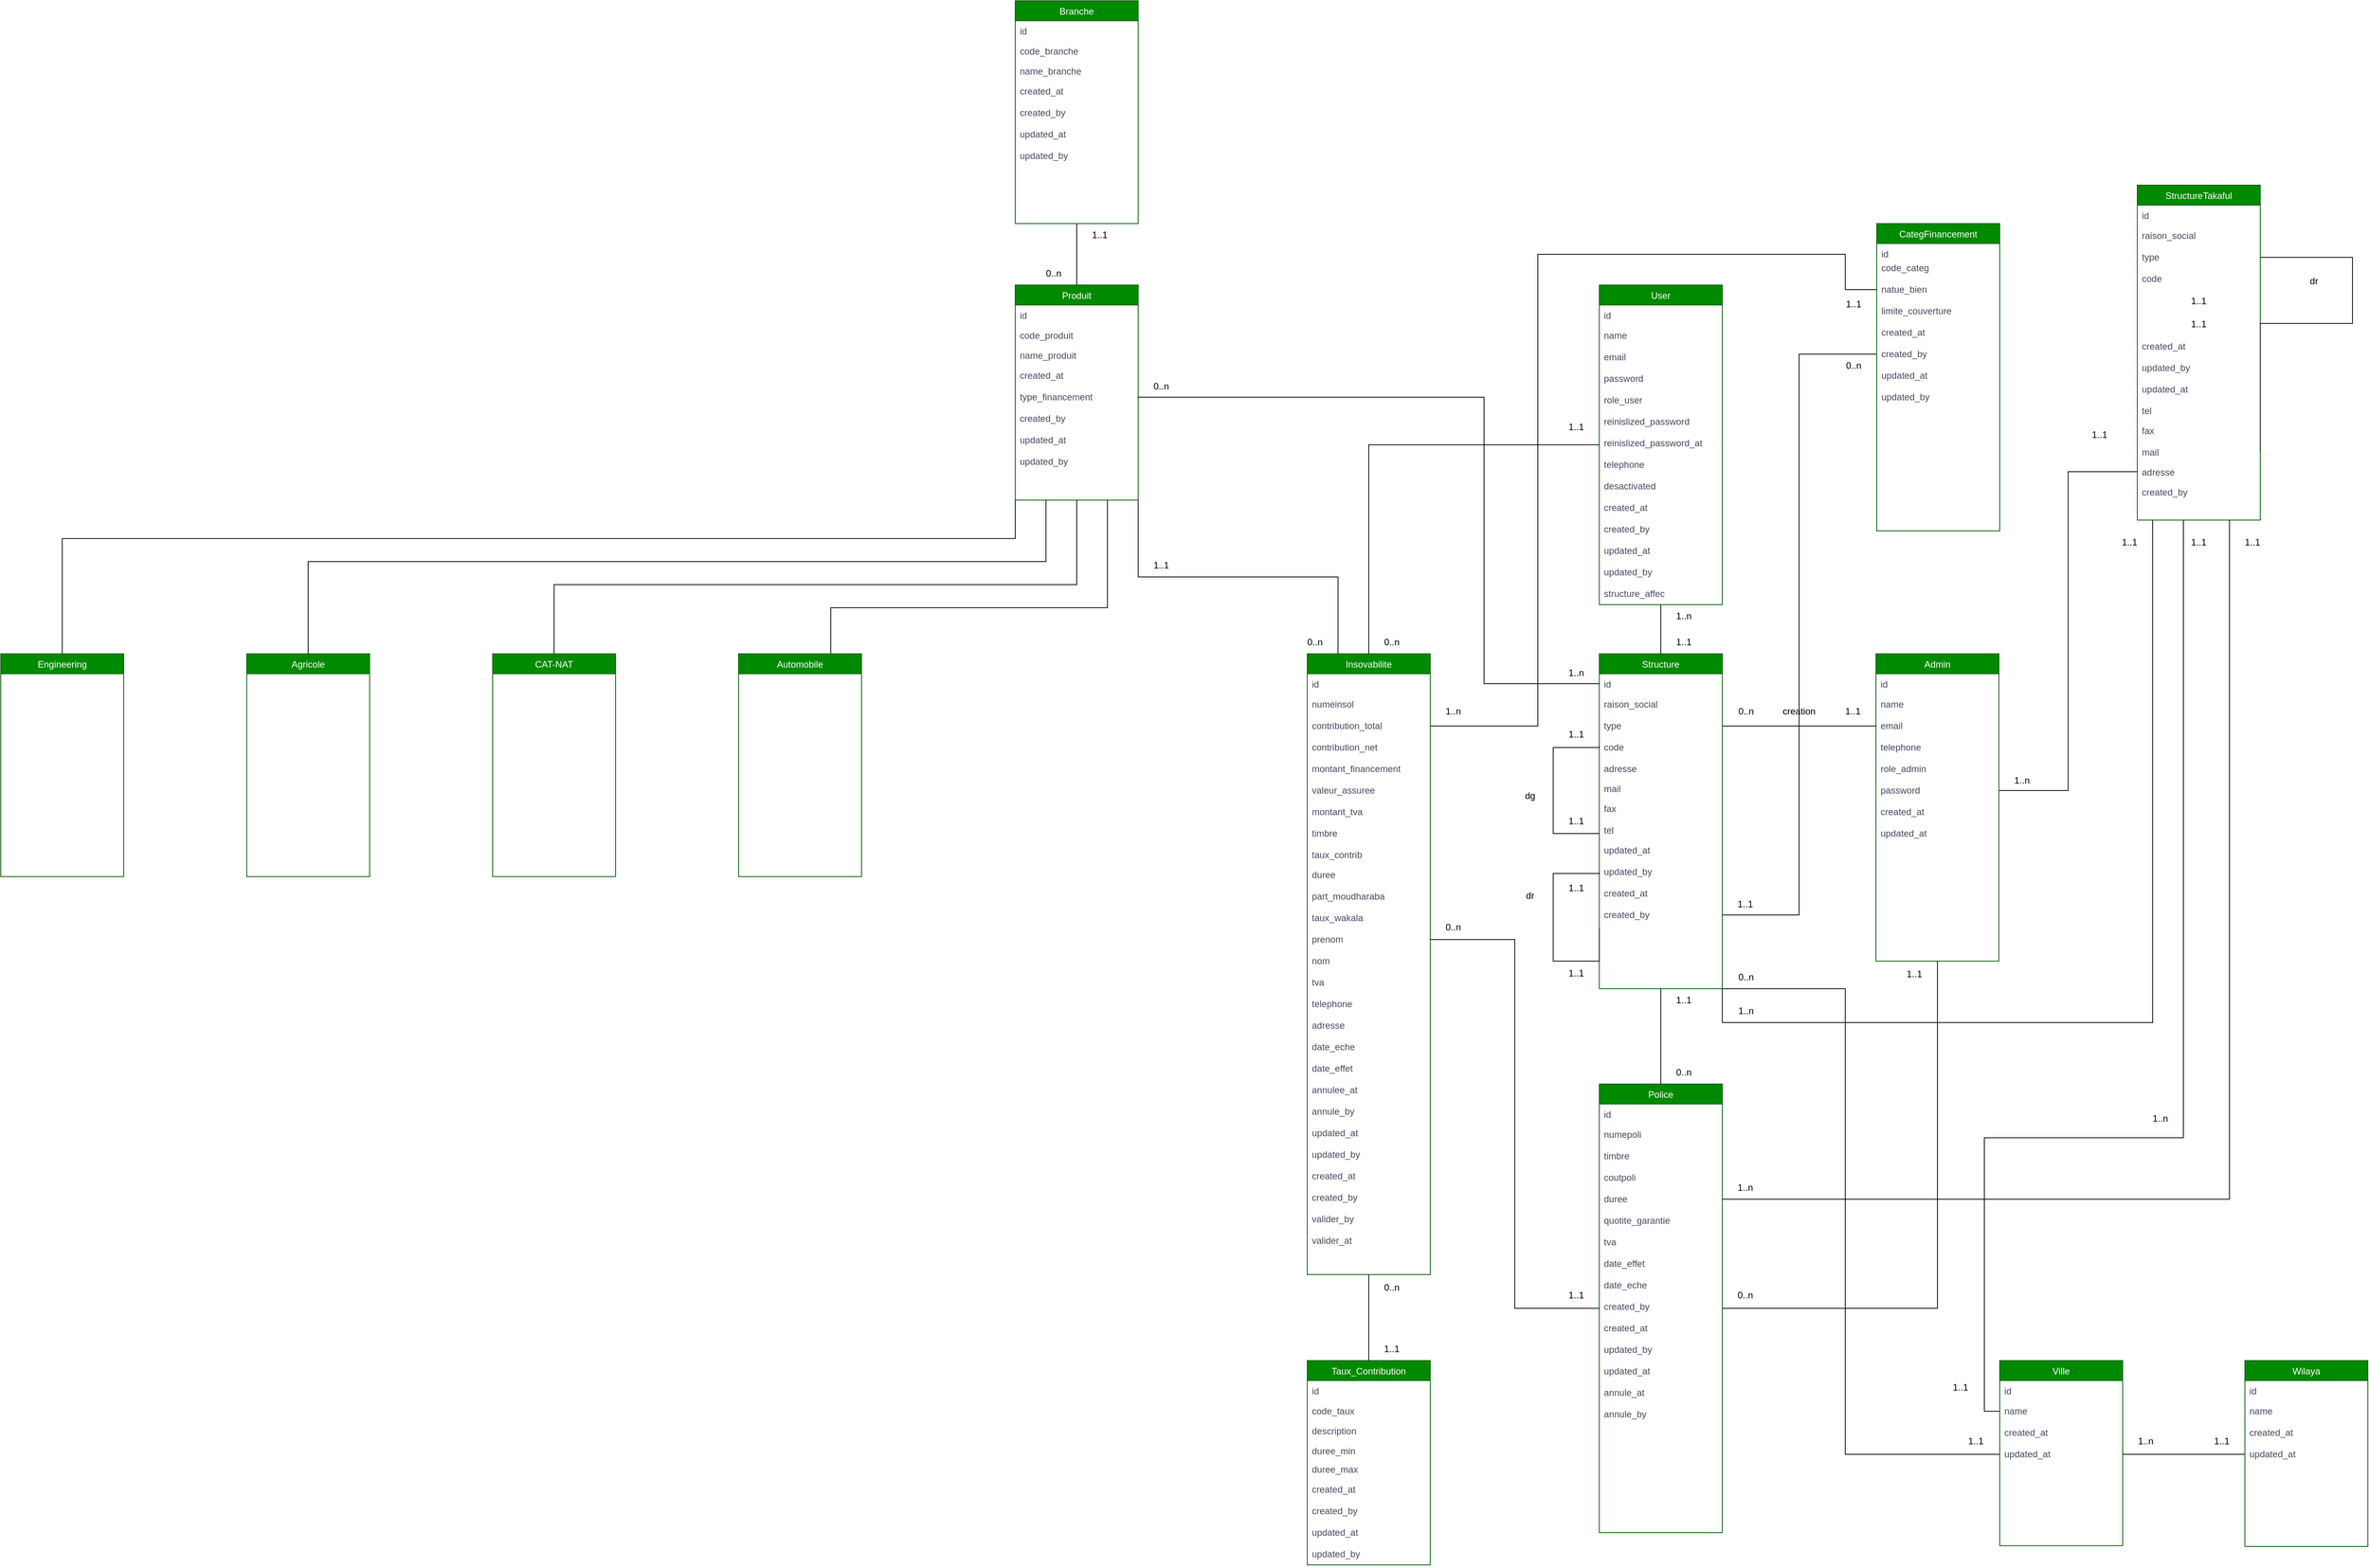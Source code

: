 <mxfile version="24.7.1" type="github">
  <diagram name="Page-1" id="TpxyXXKxMg3BOtDjCw8O">
    <mxGraphModel dx="4654" dy="2783" grid="1" gridSize="10" guides="1" tooltips="1" connect="1" arrows="1" fold="1" page="1" pageScale="1" pageWidth="827" pageHeight="1169" math="0" shadow="0">
      <root>
        <mxCell id="0" />
        <mxCell id="1" parent="0" />
        <mxCell id="voOvz2kcL5VOY3XAijTN-1" style="edgeStyle=orthogonalEdgeStyle;rounded=0;orthogonalLoop=1;jettySize=auto;html=1;exitX=0.25;exitY=0;exitDx=0;exitDy=0;entryX=1;entryY=1;entryDx=0;entryDy=0;endArrow=none;endFill=0;" edge="1" parent="1" source="voOvz2kcL5VOY3XAijTN-3" target="voOvz2kcL5VOY3XAijTN-41">
          <mxGeometry relative="1" as="geometry" />
        </mxCell>
        <mxCell id="voOvz2kcL5VOY3XAijTN-2" style="edgeStyle=orthogonalEdgeStyle;rounded=0;orthogonalLoop=1;jettySize=auto;html=1;exitX=0.5;exitY=1;exitDx=0;exitDy=0;entryX=0.5;entryY=0;entryDx=0;entryDy=0;endArrow=none;endFill=0;" edge="1" parent="1" source="voOvz2kcL5VOY3XAijTN-3" target="voOvz2kcL5VOY3XAijTN-122">
          <mxGeometry relative="1" as="geometry" />
        </mxCell>
        <mxCell id="voOvz2kcL5VOY3XAijTN-3" value="Insovabilite" style="swimlane;fontStyle=0;align=center;verticalAlign=top;childLayout=stackLayout;horizontal=1;startSize=26;horizontalStack=0;resizeParent=1;resizeLast=0;collapsible=1;marginBottom=0;rounded=0;shadow=0;strokeWidth=1;labelBackgroundColor=none;fillColor=#008a00;strokeColor=#005700;fontColor=#ffffff;" vertex="1" parent="1">
          <mxGeometry x="500" y="560" width="160" height="808" as="geometry">
            <mxRectangle x="70" y="380" width="160" height="26" as="alternateBounds" />
          </mxGeometry>
        </mxCell>
        <mxCell id="voOvz2kcL5VOY3XAijTN-4" value="id" style="text;align=left;verticalAlign=top;spacingLeft=4;spacingRight=4;overflow=hidden;rotatable=0;points=[[0,0.5],[1,0.5]];portConstraint=eastwest;labelBackgroundColor=none;fontColor=#46495D;rounded=0;" vertex="1" parent="voOvz2kcL5VOY3XAijTN-3">
          <mxGeometry y="26" width="160" height="26" as="geometry" />
        </mxCell>
        <mxCell id="voOvz2kcL5VOY3XAijTN-5" value="numeinsol" style="text;align=left;verticalAlign=top;spacingLeft=4;spacingRight=4;overflow=hidden;rotatable=0;points=[[0,0.5],[1,0.5]];portConstraint=eastwest;rounded=0;shadow=0;html=0;labelBackgroundColor=none;fontColor=#46495D;" vertex="1" parent="voOvz2kcL5VOY3XAijTN-3">
          <mxGeometry y="52" width="160" height="28" as="geometry" />
        </mxCell>
        <mxCell id="voOvz2kcL5VOY3XAijTN-6" value="contribution_total" style="text;align=left;verticalAlign=top;spacingLeft=4;spacingRight=4;overflow=hidden;rotatable=0;points=[[0,0.5],[1,0.5]];portConstraint=eastwest;rounded=0;shadow=0;html=0;labelBackgroundColor=none;fontColor=#46495D;" vertex="1" parent="voOvz2kcL5VOY3XAijTN-3">
          <mxGeometry y="80" width="160" height="28" as="geometry" />
        </mxCell>
        <mxCell id="voOvz2kcL5VOY3XAijTN-7" value="contribution_net" style="text;align=left;verticalAlign=top;spacingLeft=4;spacingRight=4;overflow=hidden;rotatable=0;points=[[0,0.5],[1,0.5]];portConstraint=eastwest;rounded=0;shadow=0;html=0;labelBackgroundColor=none;fontColor=#46495D;" vertex="1" parent="voOvz2kcL5VOY3XAijTN-3">
          <mxGeometry y="108" width="160" height="28" as="geometry" />
        </mxCell>
        <mxCell id="voOvz2kcL5VOY3XAijTN-8" value="montant_financement" style="text;align=left;verticalAlign=top;spacingLeft=4;spacingRight=4;overflow=hidden;rotatable=0;points=[[0,0.5],[1,0.5]];portConstraint=eastwest;rounded=0;shadow=0;html=0;labelBackgroundColor=none;fontColor=#46495D;" vertex="1" parent="voOvz2kcL5VOY3XAijTN-3">
          <mxGeometry y="136" width="160" height="28" as="geometry" />
        </mxCell>
        <mxCell id="voOvz2kcL5VOY3XAijTN-9" value="valeur_assuree" style="text;align=left;verticalAlign=top;spacingLeft=4;spacingRight=4;overflow=hidden;rotatable=0;points=[[0,0.5],[1,0.5]];portConstraint=eastwest;rounded=0;shadow=0;html=0;labelBackgroundColor=none;fontColor=#46495D;" vertex="1" parent="voOvz2kcL5VOY3XAijTN-3">
          <mxGeometry y="164" width="160" height="28" as="geometry" />
        </mxCell>
        <mxCell id="voOvz2kcL5VOY3XAijTN-10" value="montant_tva" style="text;align=left;verticalAlign=top;spacingLeft=4;spacingRight=4;overflow=hidden;rotatable=0;points=[[0,0.5],[1,0.5]];portConstraint=eastwest;rounded=0;shadow=0;html=0;labelBackgroundColor=none;fontColor=#46495D;" vertex="1" parent="voOvz2kcL5VOY3XAijTN-3">
          <mxGeometry y="192" width="160" height="28" as="geometry" />
        </mxCell>
        <mxCell id="voOvz2kcL5VOY3XAijTN-11" value="timbre" style="text;align=left;verticalAlign=top;spacingLeft=4;spacingRight=4;overflow=hidden;rotatable=0;points=[[0,0.5],[1,0.5]];portConstraint=eastwest;rounded=0;shadow=0;html=0;labelBackgroundColor=none;fontColor=#46495D;" vertex="1" parent="voOvz2kcL5VOY3XAijTN-3">
          <mxGeometry y="220" width="160" height="28" as="geometry" />
        </mxCell>
        <mxCell id="voOvz2kcL5VOY3XAijTN-12" value="taux_contrib" style="text;align=left;verticalAlign=top;spacingLeft=4;spacingRight=4;overflow=hidden;rotatable=0;points=[[0,0.5],[1,0.5]];portConstraint=eastwest;rounded=0;shadow=0;html=0;labelBackgroundColor=none;fontColor=#46495D;" vertex="1" parent="voOvz2kcL5VOY3XAijTN-3">
          <mxGeometry y="248" width="160" height="26" as="geometry" />
        </mxCell>
        <mxCell id="voOvz2kcL5VOY3XAijTN-13" value="duree" style="text;align=left;verticalAlign=top;spacingLeft=4;spacingRight=4;overflow=hidden;rotatable=0;points=[[0,0.5],[1,0.5]];portConstraint=eastwest;rounded=0;shadow=0;html=0;labelBackgroundColor=none;fontColor=#46495D;" vertex="1" parent="voOvz2kcL5VOY3XAijTN-3">
          <mxGeometry y="274" width="160" height="28" as="geometry" />
        </mxCell>
        <mxCell id="voOvz2kcL5VOY3XAijTN-14" value="part_moudharaba" style="text;align=left;verticalAlign=top;spacingLeft=4;spacingRight=4;overflow=hidden;rotatable=0;points=[[0,0.5],[1,0.5]];portConstraint=eastwest;rounded=0;shadow=0;html=0;labelBackgroundColor=none;fontColor=#46495D;" vertex="1" parent="voOvz2kcL5VOY3XAijTN-3">
          <mxGeometry y="302" width="160" height="28" as="geometry" />
        </mxCell>
        <mxCell id="voOvz2kcL5VOY3XAijTN-15" value="taux_wakala" style="text;align=left;verticalAlign=top;spacingLeft=4;spacingRight=4;overflow=hidden;rotatable=0;points=[[0,0.5],[1,0.5]];portConstraint=eastwest;rounded=0;shadow=0;html=0;labelBackgroundColor=none;fontColor=#46495D;" vertex="1" parent="voOvz2kcL5VOY3XAijTN-3">
          <mxGeometry y="330" width="160" height="28" as="geometry" />
        </mxCell>
        <mxCell id="voOvz2kcL5VOY3XAijTN-16" value="prenom" style="text;align=left;verticalAlign=top;spacingLeft=4;spacingRight=4;overflow=hidden;rotatable=0;points=[[0,0.5],[1,0.5]];portConstraint=eastwest;rounded=0;shadow=0;html=0;labelBackgroundColor=none;fontColor=#46495D;" vertex="1" parent="voOvz2kcL5VOY3XAijTN-3">
          <mxGeometry y="358" width="160" height="28" as="geometry" />
        </mxCell>
        <mxCell id="voOvz2kcL5VOY3XAijTN-17" value="nom" style="text;align=left;verticalAlign=top;spacingLeft=4;spacingRight=4;overflow=hidden;rotatable=0;points=[[0,0.5],[1,0.5]];portConstraint=eastwest;rounded=0;shadow=0;html=0;labelBackgroundColor=none;fontColor=#46495D;" vertex="1" parent="voOvz2kcL5VOY3XAijTN-3">
          <mxGeometry y="386" width="160" height="28" as="geometry" />
        </mxCell>
        <mxCell id="voOvz2kcL5VOY3XAijTN-18" value="tva" style="text;align=left;verticalAlign=top;spacingLeft=4;spacingRight=4;overflow=hidden;rotatable=0;points=[[0,0.5],[1,0.5]];portConstraint=eastwest;rounded=0;shadow=0;html=0;labelBackgroundColor=none;fontColor=#46495D;" vertex="1" parent="voOvz2kcL5VOY3XAijTN-3">
          <mxGeometry y="414" width="160" height="28" as="geometry" />
        </mxCell>
        <mxCell id="voOvz2kcL5VOY3XAijTN-19" value="telephone" style="text;align=left;verticalAlign=top;spacingLeft=4;spacingRight=4;overflow=hidden;rotatable=0;points=[[0,0.5],[1,0.5]];portConstraint=eastwest;rounded=0;shadow=0;html=0;labelBackgroundColor=none;fontColor=#46495D;" vertex="1" parent="voOvz2kcL5VOY3XAijTN-3">
          <mxGeometry y="442" width="160" height="28" as="geometry" />
        </mxCell>
        <mxCell id="voOvz2kcL5VOY3XAijTN-20" value="adresse" style="text;align=left;verticalAlign=top;spacingLeft=4;spacingRight=4;overflow=hidden;rotatable=0;points=[[0,0.5],[1,0.5]];portConstraint=eastwest;rounded=0;shadow=0;html=0;labelBackgroundColor=none;fontColor=#46495D;" vertex="1" parent="voOvz2kcL5VOY3XAijTN-3">
          <mxGeometry y="470" width="160" height="28" as="geometry" />
        </mxCell>
        <mxCell id="voOvz2kcL5VOY3XAijTN-21" value="date_eche" style="text;align=left;verticalAlign=top;spacingLeft=4;spacingRight=4;overflow=hidden;rotatable=0;points=[[0,0.5],[1,0.5]];portConstraint=eastwest;rounded=0;shadow=0;html=0;labelBackgroundColor=none;fontColor=#46495D;" vertex="1" parent="voOvz2kcL5VOY3XAijTN-3">
          <mxGeometry y="498" width="160" height="28" as="geometry" />
        </mxCell>
        <mxCell id="voOvz2kcL5VOY3XAijTN-22" value="date_effet" style="text;align=left;verticalAlign=top;spacingLeft=4;spacingRight=4;overflow=hidden;rotatable=0;points=[[0,0.5],[1,0.5]];portConstraint=eastwest;rounded=0;shadow=0;html=0;labelBackgroundColor=none;fontColor=#46495D;" vertex="1" parent="voOvz2kcL5VOY3XAijTN-3">
          <mxGeometry y="526" width="160" height="28" as="geometry" />
        </mxCell>
        <mxCell id="voOvz2kcL5VOY3XAijTN-23" value="annulee_at" style="text;align=left;verticalAlign=top;spacingLeft=4;spacingRight=4;overflow=hidden;rotatable=0;points=[[0,0.5],[1,0.5]];portConstraint=eastwest;labelBackgroundColor=none;fontColor=#46495D;rounded=0;" vertex="1" parent="voOvz2kcL5VOY3XAijTN-3">
          <mxGeometry y="554" width="160" height="28" as="geometry" />
        </mxCell>
        <mxCell id="voOvz2kcL5VOY3XAijTN-24" value="annule_by" style="text;align=left;verticalAlign=top;spacingLeft=4;spacingRight=4;overflow=hidden;rotatable=0;points=[[0,0.5],[1,0.5]];portConstraint=eastwest;labelBackgroundColor=none;fontColor=#46495D;rounded=0;" vertex="1" parent="voOvz2kcL5VOY3XAijTN-3">
          <mxGeometry y="582" width="160" height="28" as="geometry" />
        </mxCell>
        <mxCell id="voOvz2kcL5VOY3XAijTN-25" value="updated_at" style="text;align=left;verticalAlign=top;spacingLeft=4;spacingRight=4;overflow=hidden;rotatable=0;points=[[0,0.5],[1,0.5]];portConstraint=eastwest;labelBackgroundColor=none;fontColor=#46495D;rounded=0;" vertex="1" parent="voOvz2kcL5VOY3XAijTN-3">
          <mxGeometry y="610" width="160" height="28" as="geometry" />
        </mxCell>
        <mxCell id="voOvz2kcL5VOY3XAijTN-26" value="updated_by" style="text;align=left;verticalAlign=top;spacingLeft=4;spacingRight=4;overflow=hidden;rotatable=0;points=[[0,0.5],[1,0.5]];portConstraint=eastwest;labelBackgroundColor=none;fontColor=#46495D;rounded=0;" vertex="1" parent="voOvz2kcL5VOY3XAijTN-3">
          <mxGeometry y="638" width="160" height="28" as="geometry" />
        </mxCell>
        <mxCell id="voOvz2kcL5VOY3XAijTN-27" value="created_at" style="text;align=left;verticalAlign=top;spacingLeft=4;spacingRight=4;overflow=hidden;rotatable=0;points=[[0,0.5],[1,0.5]];portConstraint=eastwest;labelBackgroundColor=none;fontColor=#46495D;rounded=0;" vertex="1" parent="voOvz2kcL5VOY3XAijTN-3">
          <mxGeometry y="666" width="160" height="28" as="geometry" />
        </mxCell>
        <mxCell id="voOvz2kcL5VOY3XAijTN-28" value="created_by" style="text;align=left;verticalAlign=top;spacingLeft=4;spacingRight=4;overflow=hidden;rotatable=0;points=[[0,0.5],[1,0.5]];portConstraint=eastwest;labelBackgroundColor=none;fontColor=#46495D;rounded=0;" vertex="1" parent="voOvz2kcL5VOY3XAijTN-3">
          <mxGeometry y="694" width="160" height="28" as="geometry" />
        </mxCell>
        <mxCell id="voOvz2kcL5VOY3XAijTN-29" value="valider_by" style="text;align=left;verticalAlign=top;spacingLeft=4;spacingRight=4;overflow=hidden;rotatable=0;points=[[0,0.5],[1,0.5]];portConstraint=eastwest;labelBackgroundColor=none;fontColor=#46495D;rounded=0;" vertex="1" parent="voOvz2kcL5VOY3XAijTN-3">
          <mxGeometry y="722" width="160" height="28" as="geometry" />
        </mxCell>
        <mxCell id="voOvz2kcL5VOY3XAijTN-30" value="valider_at" style="text;align=left;verticalAlign=top;spacingLeft=4;spacingRight=4;overflow=hidden;rotatable=0;points=[[0,0.5],[1,0.5]];portConstraint=eastwest;labelBackgroundColor=none;fontColor=#46495D;rounded=0;" vertex="1" parent="voOvz2kcL5VOY3XAijTN-3">
          <mxGeometry y="750" width="160" height="28" as="geometry" />
        </mxCell>
        <mxCell id="voOvz2kcL5VOY3XAijTN-31" style="edgeStyle=orthogonalEdgeStyle;rounded=0;orthogonalLoop=1;jettySize=auto;html=1;exitX=0;exitY=0.5;exitDx=0;exitDy=0;entryX=1;entryY=0.5;entryDx=0;entryDy=0;endArrow=none;endFill=0;" edge="1" parent="1" source="voOvz2kcL5VOY3XAijTN-38" target="voOvz2kcL5VOY3XAijTN-81">
          <mxGeometry relative="1" as="geometry">
            <Array as="points">
              <mxPoint x="1140" y="170" />
              <mxPoint x="1140" y="900" />
            </Array>
          </mxGeometry>
        </mxCell>
        <mxCell id="voOvz2kcL5VOY3XAijTN-32" value="CategFinancement" style="swimlane;fontStyle=0;align=center;verticalAlign=top;childLayout=stackLayout;horizontal=1;startSize=26;horizontalStack=0;resizeParent=1;resizeLast=0;collapsible=1;marginBottom=0;rounded=0;shadow=0;strokeWidth=1;labelBackgroundColor=none;fillColor=#008a00;strokeColor=#005700;fontColor=#ffffff;" vertex="1" parent="1">
          <mxGeometry x="1241" width="160" height="400" as="geometry">
            <mxRectangle x="70" y="380" width="160" height="26" as="alternateBounds" />
          </mxGeometry>
        </mxCell>
        <mxCell id="voOvz2kcL5VOY3XAijTN-33" value="id" style="text;align=left;verticalAlign=top;spacingLeft=4;spacingRight=4;overflow=hidden;rotatable=0;points=[[0,0.5],[1,0.5]];portConstraint=eastwest;rounded=0;shadow=0;html=0;labelBackgroundColor=none;fontColor=#46495D;" vertex="1" parent="voOvz2kcL5VOY3XAijTN-32">
          <mxGeometry y="26" width="160" height="18" as="geometry" />
        </mxCell>
        <mxCell id="voOvz2kcL5VOY3XAijTN-34" value="code_categ" style="text;align=left;verticalAlign=top;spacingLeft=4;spacingRight=4;overflow=hidden;rotatable=0;points=[[0,0.5],[1,0.5]];portConstraint=eastwest;rounded=0;shadow=0;html=0;labelBackgroundColor=none;fontColor=#46495D;" vertex="1" parent="voOvz2kcL5VOY3XAijTN-32">
          <mxGeometry y="44" width="160" height="28" as="geometry" />
        </mxCell>
        <mxCell id="voOvz2kcL5VOY3XAijTN-35" value="natue_bien" style="text;align=left;verticalAlign=top;spacingLeft=4;spacingRight=4;overflow=hidden;rotatable=0;points=[[0,0.5],[1,0.5]];portConstraint=eastwest;rounded=0;shadow=0;html=0;labelBackgroundColor=none;fontColor=#46495D;" vertex="1" parent="voOvz2kcL5VOY3XAijTN-32">
          <mxGeometry y="72" width="160" height="28" as="geometry" />
        </mxCell>
        <mxCell id="voOvz2kcL5VOY3XAijTN-36" value="limite_couverture" style="text;align=left;verticalAlign=top;spacingLeft=4;spacingRight=4;overflow=hidden;rotatable=0;points=[[0,0.5],[1,0.5]];portConstraint=eastwest;rounded=0;shadow=0;html=0;labelBackgroundColor=none;fontColor=#46495D;" vertex="1" parent="voOvz2kcL5VOY3XAijTN-32">
          <mxGeometry y="100" width="160" height="28" as="geometry" />
        </mxCell>
        <mxCell id="voOvz2kcL5VOY3XAijTN-37" value="created_at" style="text;align=left;verticalAlign=top;spacingLeft=4;spacingRight=4;overflow=hidden;rotatable=0;points=[[0,0.5],[1,0.5]];portConstraint=eastwest;labelBackgroundColor=none;fontColor=#46495D;rounded=0;" vertex="1" parent="voOvz2kcL5VOY3XAijTN-32">
          <mxGeometry y="128" width="160" height="28" as="geometry" />
        </mxCell>
        <mxCell id="voOvz2kcL5VOY3XAijTN-38" value="created_by" style="text;align=left;verticalAlign=top;spacingLeft=4;spacingRight=4;overflow=hidden;rotatable=0;points=[[0,0.5],[1,0.5]];portConstraint=eastwest;labelBackgroundColor=none;fontColor=#46495D;rounded=0;" vertex="1" parent="voOvz2kcL5VOY3XAijTN-32">
          <mxGeometry y="156" width="160" height="28" as="geometry" />
        </mxCell>
        <mxCell id="voOvz2kcL5VOY3XAijTN-39" value="updated_at" style="text;align=left;verticalAlign=top;spacingLeft=4;spacingRight=4;overflow=hidden;rotatable=0;points=[[0,0.5],[1,0.5]];portConstraint=eastwest;labelBackgroundColor=none;fontColor=#46495D;rounded=0;" vertex="1" parent="voOvz2kcL5VOY3XAijTN-32">
          <mxGeometry y="184" width="160" height="28" as="geometry" />
        </mxCell>
        <mxCell id="voOvz2kcL5VOY3XAijTN-40" value="updated_by" style="text;align=left;verticalAlign=top;spacingLeft=4;spacingRight=4;overflow=hidden;rotatable=0;points=[[0,0.5],[1,0.5]];portConstraint=eastwest;labelBackgroundColor=none;fontColor=#46495D;rounded=0;" vertex="1" parent="voOvz2kcL5VOY3XAijTN-32">
          <mxGeometry y="212" width="160" height="28" as="geometry" />
        </mxCell>
        <mxCell id="voOvz2kcL5VOY3XAijTN-41" value="Produit" style="swimlane;fontStyle=0;align=center;verticalAlign=top;childLayout=stackLayout;horizontal=1;startSize=26;horizontalStack=0;resizeParent=1;resizeLast=0;collapsible=1;marginBottom=0;rounded=0;shadow=0;strokeWidth=1;labelBackgroundColor=none;fillColor=#008a00;strokeColor=#005700;fontColor=#ffffff;" vertex="1" parent="1">
          <mxGeometry x="120" y="80" width="160" height="280" as="geometry">
            <mxRectangle x="70" y="380" width="160" height="26" as="alternateBounds" />
          </mxGeometry>
        </mxCell>
        <mxCell id="voOvz2kcL5VOY3XAijTN-42" value="id" style="text;align=left;verticalAlign=top;spacingLeft=4;spacingRight=4;overflow=hidden;rotatable=0;points=[[0,0.5],[1,0.5]];portConstraint=eastwest;rounded=0;shadow=0;html=0;labelBackgroundColor=none;fontColor=#46495D;" vertex="1" parent="voOvz2kcL5VOY3XAijTN-41">
          <mxGeometry y="26" width="160" height="26" as="geometry" />
        </mxCell>
        <mxCell id="voOvz2kcL5VOY3XAijTN-43" value="code_produit" style="text;align=left;verticalAlign=top;spacingLeft=4;spacingRight=4;overflow=hidden;rotatable=0;points=[[0,0.5],[1,0.5]];portConstraint=eastwest;labelBackgroundColor=none;fontColor=#46495D;rounded=0;" vertex="1" parent="voOvz2kcL5VOY3XAijTN-41">
          <mxGeometry y="52" width="160" height="26" as="geometry" />
        </mxCell>
        <mxCell id="voOvz2kcL5VOY3XAijTN-44" value="name_produit" style="text;align=left;verticalAlign=top;spacingLeft=4;spacingRight=4;overflow=hidden;rotatable=0;points=[[0,0.5],[1,0.5]];portConstraint=eastwest;rounded=0;shadow=0;html=0;labelBackgroundColor=none;fontColor=#46495D;" vertex="1" parent="voOvz2kcL5VOY3XAijTN-41">
          <mxGeometry y="78" width="160" height="26" as="geometry" />
        </mxCell>
        <mxCell id="voOvz2kcL5VOY3XAijTN-45" value="created_at" style="text;align=left;verticalAlign=top;spacingLeft=4;spacingRight=4;overflow=hidden;rotatable=0;points=[[0,0.5],[1,0.5]];portConstraint=eastwest;labelBackgroundColor=none;fontColor=#46495D;rounded=0;" vertex="1" parent="voOvz2kcL5VOY3XAijTN-41">
          <mxGeometry y="104" width="160" height="28" as="geometry" />
        </mxCell>
        <mxCell id="voOvz2kcL5VOY3XAijTN-46" value="type_financement" style="text;align=left;verticalAlign=top;spacingLeft=4;spacingRight=4;overflow=hidden;rotatable=0;points=[[0,0.5],[1,0.5]];portConstraint=eastwest;rounded=0;shadow=0;html=0;labelBackgroundColor=none;fontColor=#46495D;" vertex="1" parent="voOvz2kcL5VOY3XAijTN-41">
          <mxGeometry y="132" width="160" height="28" as="geometry" />
        </mxCell>
        <mxCell id="voOvz2kcL5VOY3XAijTN-47" value="created_by" style="text;align=left;verticalAlign=top;spacingLeft=4;spacingRight=4;overflow=hidden;rotatable=0;points=[[0,0.5],[1,0.5]];portConstraint=eastwest;labelBackgroundColor=none;fontColor=#46495D;rounded=0;" vertex="1" parent="voOvz2kcL5VOY3XAijTN-41">
          <mxGeometry y="160" width="160" height="28" as="geometry" />
        </mxCell>
        <mxCell id="voOvz2kcL5VOY3XAijTN-48" value="updated_at" style="text;align=left;verticalAlign=top;spacingLeft=4;spacingRight=4;overflow=hidden;rotatable=0;points=[[0,0.5],[1,0.5]];portConstraint=eastwest;labelBackgroundColor=none;fontColor=#46495D;rounded=0;" vertex="1" parent="voOvz2kcL5VOY3XAijTN-41">
          <mxGeometry y="188" width="160" height="28" as="geometry" />
        </mxCell>
        <mxCell id="voOvz2kcL5VOY3XAijTN-49" value="updated_by" style="text;align=left;verticalAlign=top;spacingLeft=4;spacingRight=4;overflow=hidden;rotatable=0;points=[[0,0.5],[1,0.5]];portConstraint=eastwest;labelBackgroundColor=none;fontColor=#46495D;rounded=0;" vertex="1" parent="voOvz2kcL5VOY3XAijTN-41">
          <mxGeometry y="216" width="160" height="28" as="geometry" />
        </mxCell>
        <mxCell id="voOvz2kcL5VOY3XAijTN-50" style="edgeStyle=orthogonalEdgeStyle;rounded=0;orthogonalLoop=1;jettySize=auto;html=1;exitX=0;exitY=0.5;exitDx=0;exitDy=0;entryX=0.5;entryY=0;entryDx=0;entryDy=0;endArrow=none;endFill=0;" edge="1" parent="1" source="voOvz2kcL5VOY3XAijTN-52" target="voOvz2kcL5VOY3XAijTN-3">
          <mxGeometry relative="1" as="geometry" />
        </mxCell>
        <mxCell id="voOvz2kcL5VOY3XAijTN-51" style="edgeStyle=orthogonalEdgeStyle;rounded=0;orthogonalLoop=1;jettySize=auto;html=1;exitX=0.5;exitY=1;exitDx=0;exitDy=0;entryX=0.5;entryY=0;entryDx=0;entryDy=0;endArrow=none;endFill=0;" edge="1" parent="1" source="voOvz2kcL5VOY3XAijTN-52" target="voOvz2kcL5VOY3XAijTN-69">
          <mxGeometry relative="1" as="geometry" />
        </mxCell>
        <mxCell id="voOvz2kcL5VOY3XAijTN-52" value="User" style="swimlane;fontStyle=0;align=center;verticalAlign=top;childLayout=stackLayout;horizontal=1;startSize=26;horizontalStack=0;resizeParent=1;resizeLast=0;collapsible=1;marginBottom=0;rounded=0;shadow=0;strokeWidth=1;labelBackgroundColor=none;fillColor=#008a00;strokeColor=#005700;fontColor=#ffffff;" vertex="1" parent="1">
          <mxGeometry x="880" y="80" width="160" height="416" as="geometry">
            <mxRectangle x="70" y="380" width="160" height="26" as="alternateBounds" />
          </mxGeometry>
        </mxCell>
        <mxCell id="voOvz2kcL5VOY3XAijTN-53" value="id" style="text;align=left;verticalAlign=top;spacingLeft=4;spacingRight=4;overflow=hidden;rotatable=0;points=[[0,0.5],[1,0.5]];portConstraint=eastwest;labelBackgroundColor=none;fontColor=#46495D;rounded=0;" vertex="1" parent="voOvz2kcL5VOY3XAijTN-52">
          <mxGeometry y="26" width="160" height="26" as="geometry" />
        </mxCell>
        <mxCell id="voOvz2kcL5VOY3XAijTN-54" value="name" style="text;align=left;verticalAlign=top;spacingLeft=4;spacingRight=4;overflow=hidden;rotatable=0;points=[[0,0.5],[1,0.5]];portConstraint=eastwest;labelBackgroundColor=none;fontColor=#46495D;rounded=0;" vertex="1" parent="voOvz2kcL5VOY3XAijTN-52">
          <mxGeometry y="52" width="160" height="28" as="geometry" />
        </mxCell>
        <mxCell id="voOvz2kcL5VOY3XAijTN-55" value="email" style="text;align=left;verticalAlign=top;spacingLeft=4;spacingRight=4;overflow=hidden;rotatable=0;points=[[0,0.5],[1,0.5]];portConstraint=eastwest;labelBackgroundColor=none;fontColor=#46495D;rounded=0;" vertex="1" parent="voOvz2kcL5VOY3XAijTN-52">
          <mxGeometry y="80" width="160" height="28" as="geometry" />
        </mxCell>
        <mxCell id="voOvz2kcL5VOY3XAijTN-56" value="password" style="text;align=left;verticalAlign=top;spacingLeft=4;spacingRight=4;overflow=hidden;rotatable=0;points=[[0,0.5],[1,0.5]];portConstraint=eastwest;labelBackgroundColor=none;fontColor=#46495D;rounded=0;" vertex="1" parent="voOvz2kcL5VOY3XAijTN-52">
          <mxGeometry y="108" width="160" height="28" as="geometry" />
        </mxCell>
        <mxCell id="voOvz2kcL5VOY3XAijTN-57" value="role_user&#xa;" style="text;align=left;verticalAlign=top;spacingLeft=4;spacingRight=4;overflow=hidden;rotatable=0;points=[[0,0.5],[1,0.5]];portConstraint=eastwest;labelBackgroundColor=none;fontColor=#46495D;rounded=0;" vertex="1" parent="voOvz2kcL5VOY3XAijTN-52">
          <mxGeometry y="136" width="160" height="28" as="geometry" />
        </mxCell>
        <mxCell id="voOvz2kcL5VOY3XAijTN-58" value="reinislized_password" style="text;align=left;verticalAlign=top;spacingLeft=4;spacingRight=4;overflow=hidden;rotatable=0;points=[[0,0.5],[1,0.5]];portConstraint=eastwest;labelBackgroundColor=none;fontColor=#46495D;rounded=0;" vertex="1" parent="voOvz2kcL5VOY3XAijTN-52">
          <mxGeometry y="164" width="160" height="28" as="geometry" />
        </mxCell>
        <mxCell id="voOvz2kcL5VOY3XAijTN-59" value="reinislized_password_at" style="text;align=left;verticalAlign=top;spacingLeft=4;spacingRight=4;overflow=hidden;rotatable=0;points=[[0,0.5],[1,0.5]];portConstraint=eastwest;labelBackgroundColor=none;fontColor=#46495D;rounded=0;" vertex="1" parent="voOvz2kcL5VOY3XAijTN-52">
          <mxGeometry y="192" width="160" height="28" as="geometry" />
        </mxCell>
        <mxCell id="voOvz2kcL5VOY3XAijTN-60" value="telephone" style="text;align=left;verticalAlign=top;spacingLeft=4;spacingRight=4;overflow=hidden;rotatable=0;points=[[0,0.5],[1,0.5]];portConstraint=eastwest;labelBackgroundColor=none;fontColor=#46495D;rounded=0;" vertex="1" parent="voOvz2kcL5VOY3XAijTN-52">
          <mxGeometry y="220" width="160" height="28" as="geometry" />
        </mxCell>
        <mxCell id="voOvz2kcL5VOY3XAijTN-61" value="desactivated" style="text;align=left;verticalAlign=top;spacingLeft=4;spacingRight=4;overflow=hidden;rotatable=0;points=[[0,0.5],[1,0.5]];portConstraint=eastwest;labelBackgroundColor=none;fontColor=#46495D;rounded=0;" vertex="1" parent="voOvz2kcL5VOY3XAijTN-52">
          <mxGeometry y="248" width="160" height="28" as="geometry" />
        </mxCell>
        <mxCell id="voOvz2kcL5VOY3XAijTN-62" value="created_at" style="text;align=left;verticalAlign=top;spacingLeft=4;spacingRight=4;overflow=hidden;rotatable=0;points=[[0,0.5],[1,0.5]];portConstraint=eastwest;labelBackgroundColor=none;fontColor=#46495D;rounded=0;" vertex="1" parent="voOvz2kcL5VOY3XAijTN-52">
          <mxGeometry y="276" width="160" height="28" as="geometry" />
        </mxCell>
        <mxCell id="voOvz2kcL5VOY3XAijTN-63" value="created_by" style="text;align=left;verticalAlign=top;spacingLeft=4;spacingRight=4;overflow=hidden;rotatable=0;points=[[0,0.5],[1,0.5]];portConstraint=eastwest;labelBackgroundColor=none;fontColor=#46495D;rounded=0;" vertex="1" parent="voOvz2kcL5VOY3XAijTN-52">
          <mxGeometry y="304" width="160" height="28" as="geometry" />
        </mxCell>
        <mxCell id="voOvz2kcL5VOY3XAijTN-64" value="updated_at" style="text;align=left;verticalAlign=top;spacingLeft=4;spacingRight=4;overflow=hidden;rotatable=0;points=[[0,0.5],[1,0.5]];portConstraint=eastwest;labelBackgroundColor=none;fontColor=#46495D;rounded=0;" vertex="1" parent="voOvz2kcL5VOY3XAijTN-52">
          <mxGeometry y="332" width="160" height="28" as="geometry" />
        </mxCell>
        <mxCell id="voOvz2kcL5VOY3XAijTN-65" value="updated_by" style="text;align=left;verticalAlign=top;spacingLeft=4;spacingRight=4;overflow=hidden;rotatable=0;points=[[0,0.5],[1,0.5]];portConstraint=eastwest;labelBackgroundColor=none;fontColor=#46495D;rounded=0;" vertex="1" parent="voOvz2kcL5VOY3XAijTN-52">
          <mxGeometry y="360" width="160" height="28" as="geometry" />
        </mxCell>
        <mxCell id="voOvz2kcL5VOY3XAijTN-66" value="structure_affec" style="text;align=left;verticalAlign=top;spacingLeft=4;spacingRight=4;overflow=hidden;rotatable=0;points=[[0,0.5],[1,0.5]];portConstraint=eastwest;labelBackgroundColor=none;fontColor=#46495D;rounded=0;" vertex="1" parent="voOvz2kcL5VOY3XAijTN-52">
          <mxGeometry y="388" width="160" height="28" as="geometry" />
        </mxCell>
        <mxCell id="voOvz2kcL5VOY3XAijTN-67" style="edgeStyle=orthogonalEdgeStyle;rounded=0;orthogonalLoop=1;jettySize=auto;html=1;exitX=0.5;exitY=1;exitDx=0;exitDy=0;entryX=0.5;entryY=0;entryDx=0;entryDy=0;endArrow=none;endFill=0;" edge="1" parent="1" source="voOvz2kcL5VOY3XAijTN-69" target="voOvz2kcL5VOY3XAijTN-83">
          <mxGeometry relative="1" as="geometry" />
        </mxCell>
        <mxCell id="voOvz2kcL5VOY3XAijTN-68" style="edgeStyle=orthogonalEdgeStyle;rounded=0;orthogonalLoop=1;jettySize=auto;html=1;exitX=1;exitY=1;exitDx=0;exitDy=0;entryX=0.25;entryY=1;entryDx=0;entryDy=0;endArrow=none;endFill=0;" edge="1" parent="1" source="voOvz2kcL5VOY3XAijTN-69" target="voOvz2kcL5VOY3XAijTN-164">
          <mxGeometry relative="1" as="geometry">
            <Array as="points">
              <mxPoint x="1040" y="1040" />
              <mxPoint x="1600" y="1040" />
            </Array>
          </mxGeometry>
        </mxCell>
        <mxCell id="voOvz2kcL5VOY3XAijTN-69" value="Structure" style="swimlane;fontStyle=0;align=center;verticalAlign=top;childLayout=stackLayout;horizontal=1;startSize=26;horizontalStack=0;resizeParent=1;resizeLast=0;collapsible=1;marginBottom=0;rounded=0;shadow=0;strokeWidth=1;labelBackgroundColor=none;fillColor=#008a00;strokeColor=#005700;fontColor=#ffffff;" vertex="1" parent="1">
          <mxGeometry x="880" y="560" width="160" height="436" as="geometry">
            <mxRectangle x="70" y="380" width="160" height="26" as="alternateBounds" />
          </mxGeometry>
        </mxCell>
        <mxCell id="voOvz2kcL5VOY3XAijTN-70" value="id" style="text;align=left;verticalAlign=top;spacingLeft=4;spacingRight=4;overflow=hidden;rotatable=0;points=[[0,0.5],[1,0.5]];portConstraint=eastwest;labelBackgroundColor=none;fontColor=#46495D;rounded=0;" vertex="1" parent="voOvz2kcL5VOY3XAijTN-69">
          <mxGeometry y="26" width="160" height="26" as="geometry" />
        </mxCell>
        <mxCell id="voOvz2kcL5VOY3XAijTN-71" value="raison_social" style="text;align=left;verticalAlign=top;spacingLeft=4;spacingRight=4;overflow=hidden;rotatable=0;points=[[0,0.5],[1,0.5]];portConstraint=eastwest;labelBackgroundColor=none;fontColor=#46495D;rounded=0;" vertex="1" parent="voOvz2kcL5VOY3XAijTN-69">
          <mxGeometry y="52" width="160" height="28" as="geometry" />
        </mxCell>
        <mxCell id="voOvz2kcL5VOY3XAijTN-72" value="type" style="text;align=left;verticalAlign=top;spacingLeft=4;spacingRight=4;overflow=hidden;rotatable=0;points=[[0,0.5],[1,0.5]];portConstraint=eastwest;labelBackgroundColor=none;fontColor=#46495D;rounded=0;" vertex="1" parent="voOvz2kcL5VOY3XAijTN-69">
          <mxGeometry y="80" width="160" height="28" as="geometry" />
        </mxCell>
        <mxCell id="voOvz2kcL5VOY3XAijTN-73" value="code" style="text;align=left;verticalAlign=top;spacingLeft=4;spacingRight=4;overflow=hidden;rotatable=0;points=[[0,0.5],[1,0.5]];portConstraint=eastwest;labelBackgroundColor=none;fontColor=#46495D;rounded=0;" vertex="1" parent="voOvz2kcL5VOY3XAijTN-69">
          <mxGeometry y="108" width="160" height="28" as="geometry" />
        </mxCell>
        <mxCell id="voOvz2kcL5VOY3XAijTN-74" value="adresse" style="text;align=left;verticalAlign=top;spacingLeft=4;spacingRight=4;overflow=hidden;rotatable=0;points=[[0,0.5],[1,0.5]];portConstraint=eastwest;labelBackgroundColor=none;fontColor=#46495D;rounded=0;" vertex="1" parent="voOvz2kcL5VOY3XAijTN-69">
          <mxGeometry y="136" width="160" height="26" as="geometry" />
        </mxCell>
        <mxCell id="voOvz2kcL5VOY3XAijTN-75" value="mail" style="text;align=left;verticalAlign=top;spacingLeft=4;spacingRight=4;overflow=hidden;rotatable=0;points=[[0,0.5],[1,0.5]];portConstraint=eastwest;labelBackgroundColor=none;fontColor=#46495D;rounded=0;" vertex="1" parent="voOvz2kcL5VOY3XAijTN-69">
          <mxGeometry y="162" width="160" height="26" as="geometry" />
        </mxCell>
        <mxCell id="voOvz2kcL5VOY3XAijTN-76" value="fax" style="text;align=left;verticalAlign=top;spacingLeft=4;spacingRight=4;overflow=hidden;rotatable=0;points=[[0,0.5],[1,0.5]];portConstraint=eastwest;labelBackgroundColor=none;fontColor=#46495D;rounded=0;" vertex="1" parent="voOvz2kcL5VOY3XAijTN-69">
          <mxGeometry y="188" width="160" height="28" as="geometry" />
        </mxCell>
        <mxCell id="voOvz2kcL5VOY3XAijTN-77" value="tel" style="text;align=left;verticalAlign=top;spacingLeft=4;spacingRight=4;overflow=hidden;rotatable=0;points=[[0,0.5],[1,0.5]];portConstraint=eastwest;labelBackgroundColor=none;fontColor=#46495D;rounded=0;" vertex="1" parent="voOvz2kcL5VOY3XAijTN-69">
          <mxGeometry y="216" width="160" height="26" as="geometry" />
        </mxCell>
        <mxCell id="voOvz2kcL5VOY3XAijTN-78" value="updated_at" style="text;align=left;verticalAlign=top;spacingLeft=4;spacingRight=4;overflow=hidden;rotatable=0;points=[[0,0.5],[1,0.5]];portConstraint=eastwest;labelBackgroundColor=none;fontColor=#46495D;rounded=0;" vertex="1" parent="voOvz2kcL5VOY3XAijTN-69">
          <mxGeometry y="242" width="160" height="28" as="geometry" />
        </mxCell>
        <mxCell id="voOvz2kcL5VOY3XAijTN-79" value="updated_by" style="text;align=left;verticalAlign=top;spacingLeft=4;spacingRight=4;overflow=hidden;rotatable=0;points=[[0,0.5],[1,0.5]];portConstraint=eastwest;labelBackgroundColor=none;fontColor=#46495D;rounded=0;" vertex="1" parent="voOvz2kcL5VOY3XAijTN-69">
          <mxGeometry y="270" width="160" height="28" as="geometry" />
        </mxCell>
        <mxCell id="voOvz2kcL5VOY3XAijTN-80" value="created_at" style="text;align=left;verticalAlign=top;spacingLeft=4;spacingRight=4;overflow=hidden;rotatable=0;points=[[0,0.5],[1,0.5]];portConstraint=eastwest;labelBackgroundColor=none;fontColor=#46495D;rounded=0;" vertex="1" parent="voOvz2kcL5VOY3XAijTN-69">
          <mxGeometry y="298" width="160" height="28" as="geometry" />
        </mxCell>
        <mxCell id="voOvz2kcL5VOY3XAijTN-81" value="created_by" style="text;align=left;verticalAlign=top;spacingLeft=4;spacingRight=4;overflow=hidden;rotatable=0;points=[[0,0.5],[1,0.5]];portConstraint=eastwest;labelBackgroundColor=none;fontColor=#46495D;rounded=0;" vertex="1" parent="voOvz2kcL5VOY3XAijTN-69">
          <mxGeometry y="326" width="160" height="28" as="geometry" />
        </mxCell>
        <mxCell id="voOvz2kcL5VOY3XAijTN-82" style="edgeStyle=orthogonalEdgeStyle;rounded=0;orthogonalLoop=1;jettySize=auto;html=1;exitX=1;exitY=0.5;exitDx=0;exitDy=0;entryX=0.5;entryY=1;entryDx=0;entryDy=0;endArrow=none;endFill=0;" edge="1" parent="1" source="voOvz2kcL5VOY3XAijTN-83" target="voOvz2kcL5VOY3XAijTN-99">
          <mxGeometry relative="1" as="geometry" />
        </mxCell>
        <mxCell id="voOvz2kcL5VOY3XAijTN-83" value="Police" style="swimlane;fontStyle=0;align=center;verticalAlign=top;childLayout=stackLayout;horizontal=1;startSize=26;horizontalStack=0;resizeParent=1;resizeLast=0;collapsible=1;marginBottom=0;rounded=0;shadow=0;strokeWidth=1;labelBackgroundColor=none;fillColor=#008a00;strokeColor=#005700;fontColor=#ffffff;" vertex="1" parent="1">
          <mxGeometry x="880" y="1120" width="160" height="584" as="geometry">
            <mxRectangle x="70" y="380" width="160" height="26" as="alternateBounds" />
          </mxGeometry>
        </mxCell>
        <mxCell id="voOvz2kcL5VOY3XAijTN-84" value="id" style="text;align=left;verticalAlign=top;spacingLeft=4;spacingRight=4;overflow=hidden;rotatable=0;points=[[0,0.5],[1,0.5]];portConstraint=eastwest;labelBackgroundColor=none;fontColor=#46495D;rounded=0;" vertex="1" parent="voOvz2kcL5VOY3XAijTN-83">
          <mxGeometry y="26" width="160" height="26" as="geometry" />
        </mxCell>
        <mxCell id="voOvz2kcL5VOY3XAijTN-85" value="numepoli" style="text;align=left;verticalAlign=top;spacingLeft=4;spacingRight=4;overflow=hidden;rotatable=0;points=[[0,0.5],[1,0.5]];portConstraint=eastwest;rounded=0;shadow=0;html=0;labelBackgroundColor=none;fontColor=#46495D;" vertex="1" parent="voOvz2kcL5VOY3XAijTN-83">
          <mxGeometry y="52" width="160" height="28" as="geometry" />
        </mxCell>
        <mxCell id="voOvz2kcL5VOY3XAijTN-86" value="timbre" style="text;align=left;verticalAlign=top;spacingLeft=4;spacingRight=4;overflow=hidden;rotatable=0;points=[[0,0.5],[1,0.5]];portConstraint=eastwest;rounded=0;shadow=0;html=0;labelBackgroundColor=none;fontColor=#46495D;" vertex="1" parent="voOvz2kcL5VOY3XAijTN-83">
          <mxGeometry y="80" width="160" height="28" as="geometry" />
        </mxCell>
        <mxCell id="voOvz2kcL5VOY3XAijTN-87" value="coutpoli" style="text;align=left;verticalAlign=top;spacingLeft=4;spacingRight=4;overflow=hidden;rotatable=0;points=[[0,0.5],[1,0.5]];portConstraint=eastwest;rounded=0;shadow=0;html=0;labelBackgroundColor=none;fontColor=#46495D;" vertex="1" parent="voOvz2kcL5VOY3XAijTN-83">
          <mxGeometry y="108" width="160" height="28" as="geometry" />
        </mxCell>
        <mxCell id="voOvz2kcL5VOY3XAijTN-88" value="duree" style="text;align=left;verticalAlign=top;spacingLeft=4;spacingRight=4;overflow=hidden;rotatable=0;points=[[0,0.5],[1,0.5]];portConstraint=eastwest;rounded=0;shadow=0;html=0;labelBackgroundColor=none;fontColor=#46495D;" vertex="1" parent="voOvz2kcL5VOY3XAijTN-83">
          <mxGeometry y="136" width="160" height="28" as="geometry" />
        </mxCell>
        <mxCell id="voOvz2kcL5VOY3XAijTN-89" value="quotite_garantie" style="text;align=left;verticalAlign=top;spacingLeft=4;spacingRight=4;overflow=hidden;rotatable=0;points=[[0,0.5],[1,0.5]];portConstraint=eastwest;labelBackgroundColor=none;fontColor=#46495D;rounded=0;" vertex="1" parent="voOvz2kcL5VOY3XAijTN-83">
          <mxGeometry y="164" width="160" height="28" as="geometry" />
        </mxCell>
        <mxCell id="voOvz2kcL5VOY3XAijTN-90" value="tva" style="text;align=left;verticalAlign=top;spacingLeft=4;spacingRight=4;overflow=hidden;rotatable=0;points=[[0,0.5],[1,0.5]];portConstraint=eastwest;rounded=0;shadow=0;html=0;labelBackgroundColor=none;fontColor=#46495D;" vertex="1" parent="voOvz2kcL5VOY3XAijTN-83">
          <mxGeometry y="192" width="160" height="28" as="geometry" />
        </mxCell>
        <mxCell id="voOvz2kcL5VOY3XAijTN-91" value="date_effet" style="text;align=left;verticalAlign=top;spacingLeft=4;spacingRight=4;overflow=hidden;rotatable=0;points=[[0,0.5],[1,0.5]];portConstraint=eastwest;rounded=0;shadow=0;html=0;labelBackgroundColor=none;fontColor=#46495D;" vertex="1" parent="voOvz2kcL5VOY3XAijTN-83">
          <mxGeometry y="220" width="160" height="28" as="geometry" />
        </mxCell>
        <mxCell id="voOvz2kcL5VOY3XAijTN-92" value="date_eche" style="text;align=left;verticalAlign=top;spacingLeft=4;spacingRight=4;overflow=hidden;rotatable=0;points=[[0,0.5],[1,0.5]];portConstraint=eastwest;rounded=0;shadow=0;html=0;labelBackgroundColor=none;fontColor=#46495D;" vertex="1" parent="voOvz2kcL5VOY3XAijTN-83">
          <mxGeometry y="248" width="160" height="28" as="geometry" />
        </mxCell>
        <mxCell id="voOvz2kcL5VOY3XAijTN-93" value="created_by" style="text;align=left;verticalAlign=top;spacingLeft=4;spacingRight=4;overflow=hidden;rotatable=0;points=[[0,0.5],[1,0.5]];portConstraint=eastwest;labelBackgroundColor=none;fontColor=#46495D;rounded=0;" vertex="1" parent="voOvz2kcL5VOY3XAijTN-83">
          <mxGeometry y="276" width="160" height="28" as="geometry" />
        </mxCell>
        <mxCell id="voOvz2kcL5VOY3XAijTN-94" value="created_at" style="text;align=left;verticalAlign=top;spacingLeft=4;spacingRight=4;overflow=hidden;rotatable=0;points=[[0,0.5],[1,0.5]];portConstraint=eastwest;labelBackgroundColor=none;fontColor=#46495D;rounded=0;" vertex="1" parent="voOvz2kcL5VOY3XAijTN-83">
          <mxGeometry y="304" width="160" height="28" as="geometry" />
        </mxCell>
        <mxCell id="voOvz2kcL5VOY3XAijTN-95" value="updated_by" style="text;align=left;verticalAlign=top;spacingLeft=4;spacingRight=4;overflow=hidden;rotatable=0;points=[[0,0.5],[1,0.5]];portConstraint=eastwest;labelBackgroundColor=none;fontColor=#46495D;rounded=0;" vertex="1" parent="voOvz2kcL5VOY3XAijTN-83">
          <mxGeometry y="332" width="160" height="28" as="geometry" />
        </mxCell>
        <mxCell id="voOvz2kcL5VOY3XAijTN-96" value="updated_at" style="text;align=left;verticalAlign=top;spacingLeft=4;spacingRight=4;overflow=hidden;rotatable=0;points=[[0,0.5],[1,0.5]];portConstraint=eastwest;labelBackgroundColor=none;fontColor=#46495D;rounded=0;" vertex="1" parent="voOvz2kcL5VOY3XAijTN-83">
          <mxGeometry y="360" width="160" height="28" as="geometry" />
        </mxCell>
        <mxCell id="voOvz2kcL5VOY3XAijTN-97" value="annule_at" style="text;align=left;verticalAlign=top;spacingLeft=4;spacingRight=4;overflow=hidden;rotatable=0;points=[[0,0.5],[1,0.5]];portConstraint=eastwest;labelBackgroundColor=none;fontColor=#46495D;rounded=0;" vertex="1" parent="voOvz2kcL5VOY3XAijTN-83">
          <mxGeometry y="388" width="160" height="28" as="geometry" />
        </mxCell>
        <mxCell id="voOvz2kcL5VOY3XAijTN-98" value="annule_by" style="text;align=left;verticalAlign=top;spacingLeft=4;spacingRight=4;overflow=hidden;rotatable=0;points=[[0,0.5],[1,0.5]];portConstraint=eastwest;labelBackgroundColor=none;fontColor=#46495D;rounded=0;" vertex="1" parent="voOvz2kcL5VOY3XAijTN-83">
          <mxGeometry y="416" width="160" height="28" as="geometry" />
        </mxCell>
        <mxCell id="voOvz2kcL5VOY3XAijTN-99" value="Admin" style="swimlane;fontStyle=0;align=center;verticalAlign=top;childLayout=stackLayout;horizontal=1;startSize=26;horizontalStack=0;resizeParent=1;resizeLast=0;collapsible=1;marginBottom=0;rounded=0;shadow=0;strokeWidth=1;labelBackgroundColor=none;fillColor=#008a00;strokeColor=#005700;fontColor=#ffffff;" vertex="1" parent="1">
          <mxGeometry x="1240" y="560" width="160" height="400" as="geometry">
            <mxRectangle x="70" y="380" width="160" height="26" as="alternateBounds" />
          </mxGeometry>
        </mxCell>
        <mxCell id="voOvz2kcL5VOY3XAijTN-100" value="id" style="text;align=left;verticalAlign=top;spacingLeft=4;spacingRight=4;overflow=hidden;rotatable=0;points=[[0,0.5],[1,0.5]];portConstraint=eastwest;labelBackgroundColor=none;fontColor=#46495D;rounded=0;" vertex="1" parent="voOvz2kcL5VOY3XAijTN-99">
          <mxGeometry y="26" width="160" height="26" as="geometry" />
        </mxCell>
        <mxCell id="voOvz2kcL5VOY3XAijTN-101" value="name" style="text;align=left;verticalAlign=top;spacingLeft=4;spacingRight=4;overflow=hidden;rotatable=0;points=[[0,0.5],[1,0.5]];portConstraint=eastwest;labelBackgroundColor=none;fontColor=#46495D;rounded=0;" vertex="1" parent="voOvz2kcL5VOY3XAijTN-99">
          <mxGeometry y="52" width="160" height="28" as="geometry" />
        </mxCell>
        <mxCell id="voOvz2kcL5VOY3XAijTN-102" value="email" style="text;align=left;verticalAlign=top;spacingLeft=4;spacingRight=4;overflow=hidden;rotatable=0;points=[[0,0.5],[1,0.5]];portConstraint=eastwest;labelBackgroundColor=none;fontColor=#46495D;rounded=0;" vertex="1" parent="voOvz2kcL5VOY3XAijTN-99">
          <mxGeometry y="80" width="160" height="28" as="geometry" />
        </mxCell>
        <mxCell id="voOvz2kcL5VOY3XAijTN-103" value="telephone" style="text;align=left;verticalAlign=top;spacingLeft=4;spacingRight=4;overflow=hidden;rotatable=0;points=[[0,0.5],[1,0.5]];portConstraint=eastwest;labelBackgroundColor=none;fontColor=#46495D;rounded=0;" vertex="1" parent="voOvz2kcL5VOY3XAijTN-99">
          <mxGeometry y="108" width="160" height="28" as="geometry" />
        </mxCell>
        <mxCell id="voOvz2kcL5VOY3XAijTN-104" value="role_admin" style="text;align=left;verticalAlign=top;spacingLeft=4;spacingRight=4;overflow=hidden;rotatable=0;points=[[0,0.5],[1,0.5]];portConstraint=eastwest;labelBackgroundColor=none;fontColor=#46495D;rounded=0;" vertex="1" parent="voOvz2kcL5VOY3XAijTN-99">
          <mxGeometry y="136" width="160" height="28" as="geometry" />
        </mxCell>
        <mxCell id="voOvz2kcL5VOY3XAijTN-105" value="password" style="text;align=left;verticalAlign=top;spacingLeft=4;spacingRight=4;overflow=hidden;rotatable=0;points=[[0,0.5],[1,0.5]];portConstraint=eastwest;labelBackgroundColor=none;fontColor=#46495D;rounded=0;" vertex="1" parent="voOvz2kcL5VOY3XAijTN-99">
          <mxGeometry y="164" width="160" height="28" as="geometry" />
        </mxCell>
        <mxCell id="voOvz2kcL5VOY3XAijTN-106" value="created_at" style="text;align=left;verticalAlign=top;spacingLeft=4;spacingRight=4;overflow=hidden;rotatable=0;points=[[0,0.5],[1,0.5]];portConstraint=eastwest;labelBackgroundColor=none;fontColor=#46495D;rounded=0;" vertex="1" parent="voOvz2kcL5VOY3XAijTN-99">
          <mxGeometry y="192" width="160" height="28" as="geometry" />
        </mxCell>
        <mxCell id="voOvz2kcL5VOY3XAijTN-107" value="updated_at" style="text;align=left;verticalAlign=top;spacingLeft=4;spacingRight=4;overflow=hidden;rotatable=0;points=[[0,0.5],[1,0.5]];portConstraint=eastwest;labelBackgroundColor=none;fontColor=#46495D;rounded=0;" vertex="1" parent="voOvz2kcL5VOY3XAijTN-99">
          <mxGeometry y="220" width="160" height="28" as="geometry" />
        </mxCell>
        <mxCell id="voOvz2kcL5VOY3XAijTN-108" style="edgeStyle=orthogonalEdgeStyle;rounded=0;orthogonalLoop=1;jettySize=auto;html=1;exitX=1;exitY=0.5;exitDx=0;exitDy=0;entryX=0;entryY=0.5;entryDx=0;entryDy=0;endArrow=none;endFill=0;" edge="1" parent="1" source="voOvz2kcL5VOY3XAijTN-16" target="voOvz2kcL5VOY3XAijTN-83">
          <mxGeometry relative="1" as="geometry" />
        </mxCell>
        <mxCell id="voOvz2kcL5VOY3XAijTN-109" value="1..1" style="text;html=1;strokeColor=none;fillColor=none;align=center;verticalAlign=middle;whiteSpace=wrap;rounded=0;" vertex="1" parent="1">
          <mxGeometry x="820" y="250" width="60" height="30" as="geometry" />
        </mxCell>
        <mxCell id="voOvz2kcL5VOY3XAijTN-110" value="0..n" style="text;html=1;strokeColor=none;fillColor=none;align=center;verticalAlign=middle;whiteSpace=wrap;rounded=0;" vertex="1" parent="1">
          <mxGeometry x="580" y="530" width="60" height="30" as="geometry" />
        </mxCell>
        <mxCell id="voOvz2kcL5VOY3XAijTN-111" value="1..1" style="text;html=1;strokeColor=none;fillColor=none;align=center;verticalAlign=middle;whiteSpace=wrap;rounded=0;" vertex="1" parent="1">
          <mxGeometry x="1180" y="620" width="60" height="30" as="geometry" />
        </mxCell>
        <mxCell id="voOvz2kcL5VOY3XAijTN-112" value="1..n" style="text;html=1;strokeColor=none;fillColor=none;align=center;verticalAlign=middle;whiteSpace=wrap;rounded=0;" vertex="1" parent="1">
          <mxGeometry x="960" y="496" width="60" height="30" as="geometry" />
        </mxCell>
        <mxCell id="voOvz2kcL5VOY3XAijTN-113" value="1..1" style="text;html=1;strokeColor=none;fillColor=none;align=center;verticalAlign=middle;whiteSpace=wrap;rounded=0;" vertex="1" parent="1">
          <mxGeometry x="960" y="530" width="60" height="30" as="geometry" />
        </mxCell>
        <mxCell id="voOvz2kcL5VOY3XAijTN-114" value="0..n" style="text;html=1;strokeColor=none;fillColor=none;align=center;verticalAlign=middle;whiteSpace=wrap;rounded=0;" vertex="1" parent="1">
          <mxGeometry x="660" y="901" width="60" height="30" as="geometry" />
        </mxCell>
        <mxCell id="voOvz2kcL5VOY3XAijTN-115" value="1..1" style="text;html=1;strokeColor=none;fillColor=none;align=center;verticalAlign=middle;whiteSpace=wrap;rounded=0;" vertex="1" parent="1">
          <mxGeometry x="1040" y="871" width="60" height="30" as="geometry" />
        </mxCell>
        <mxCell id="voOvz2kcL5VOY3XAijTN-116" value="0..n" style="text;html=1;strokeColor=none;fillColor=none;align=center;verticalAlign=middle;whiteSpace=wrap;rounded=0;" vertex="1" parent="1">
          <mxGeometry x="1181" y="170" width="60" height="30" as="geometry" />
        </mxCell>
        <mxCell id="voOvz2kcL5VOY3XAijTN-117" value="1..1" style="text;html=1;strokeColor=none;fillColor=none;align=center;verticalAlign=middle;whiteSpace=wrap;rounded=0;" vertex="1" parent="1">
          <mxGeometry x="960" y="996" width="60" height="30" as="geometry" />
        </mxCell>
        <mxCell id="voOvz2kcL5VOY3XAijTN-118" value="0..n" style="text;html=1;strokeColor=none;fillColor=none;align=center;verticalAlign=middle;whiteSpace=wrap;rounded=0;" vertex="1" parent="1">
          <mxGeometry x="960" y="1090" width="60" height="30" as="geometry" />
        </mxCell>
        <mxCell id="voOvz2kcL5VOY3XAijTN-119" value="0..n" style="text;html=1;strokeColor=none;fillColor=none;align=center;verticalAlign=middle;whiteSpace=wrap;rounded=0;" vertex="1" parent="1">
          <mxGeometry x="1040" y="1380" width="60" height="30" as="geometry" />
        </mxCell>
        <mxCell id="voOvz2kcL5VOY3XAijTN-120" value="1..1" style="text;html=1;strokeColor=none;fillColor=none;align=center;verticalAlign=middle;whiteSpace=wrap;rounded=0;" vertex="1" parent="1">
          <mxGeometry x="1260" y="962" width="60" height="30" as="geometry" />
        </mxCell>
        <mxCell id="voOvz2kcL5VOY3XAijTN-121" value="1..1" style="text;html=1;strokeColor=none;fillColor=none;align=center;verticalAlign=middle;whiteSpace=wrap;rounded=0;" vertex="1" parent="1">
          <mxGeometry x="820" y="1380" width="60" height="30" as="geometry" />
        </mxCell>
        <mxCell id="voOvz2kcL5VOY3XAijTN-122" value="Taux_Contribution" style="swimlane;fontStyle=0;align=center;verticalAlign=top;childLayout=stackLayout;horizontal=1;startSize=26;horizontalStack=0;resizeParent=1;resizeLast=0;collapsible=1;marginBottom=0;rounded=0;shadow=0;strokeWidth=1;labelBackgroundColor=none;fillColor=#008a00;strokeColor=#005700;fontColor=#ffffff;" vertex="1" parent="1">
          <mxGeometry x="500" y="1480" width="160" height="266" as="geometry">
            <mxRectangle x="130" y="380" width="160" height="26" as="alternateBounds" />
          </mxGeometry>
        </mxCell>
        <mxCell id="voOvz2kcL5VOY3XAijTN-123" value="id" style="text;align=left;verticalAlign=top;spacingLeft=4;spacingRight=4;overflow=hidden;rotatable=0;points=[[0,0.5],[1,0.5]];portConstraint=eastwest;labelBackgroundColor=none;fontColor=#46495D;rounded=0;" vertex="1" parent="voOvz2kcL5VOY3XAijTN-122">
          <mxGeometry y="26" width="160" height="26" as="geometry" />
        </mxCell>
        <mxCell id="voOvz2kcL5VOY3XAijTN-124" value="code_taux" style="text;align=left;verticalAlign=top;spacingLeft=4;spacingRight=4;overflow=hidden;rotatable=0;points=[[0,0.5],[1,0.5]];portConstraint=eastwest;rounded=0;shadow=0;html=0;labelBackgroundColor=none;fontColor=#46495D;" vertex="1" parent="voOvz2kcL5VOY3XAijTN-122">
          <mxGeometry y="52" width="160" height="26" as="geometry" />
        </mxCell>
        <mxCell id="voOvz2kcL5VOY3XAijTN-125" value="description" style="text;align=left;verticalAlign=top;spacingLeft=4;spacingRight=4;overflow=hidden;rotatable=0;points=[[0,0.5],[1,0.5]];portConstraint=eastwest;rounded=0;shadow=0;html=0;labelBackgroundColor=none;fontColor=#46495D;" vertex="1" parent="voOvz2kcL5VOY3XAijTN-122">
          <mxGeometry y="78" width="160" height="26" as="geometry" />
        </mxCell>
        <mxCell id="voOvz2kcL5VOY3XAijTN-126" value="duree_min" style="text;align=left;verticalAlign=top;spacingLeft=4;spacingRight=4;overflow=hidden;rotatable=0;points=[[0,0.5],[1,0.5]];portConstraint=eastwest;rounded=0;shadow=0;html=0;labelBackgroundColor=none;fontColor=#46495D;" vertex="1" parent="voOvz2kcL5VOY3XAijTN-122">
          <mxGeometry y="104" width="160" height="24" as="geometry" />
        </mxCell>
        <mxCell id="voOvz2kcL5VOY3XAijTN-127" value="duree_max" style="text;align=left;verticalAlign=top;spacingLeft=4;spacingRight=4;overflow=hidden;rotatable=0;points=[[0,0.5],[1,0.5]];portConstraint=eastwest;rounded=0;shadow=0;html=0;labelBackgroundColor=none;fontColor=#46495D;" vertex="1" parent="voOvz2kcL5VOY3XAijTN-122">
          <mxGeometry y="128" width="160" height="26" as="geometry" />
        </mxCell>
        <mxCell id="voOvz2kcL5VOY3XAijTN-128" value="created_at" style="text;align=left;verticalAlign=top;spacingLeft=4;spacingRight=4;overflow=hidden;rotatable=0;points=[[0,0.5],[1,0.5]];portConstraint=eastwest;labelBackgroundColor=none;fontColor=#46495D;rounded=0;" vertex="1" parent="voOvz2kcL5VOY3XAijTN-122">
          <mxGeometry y="154" width="160" height="28" as="geometry" />
        </mxCell>
        <mxCell id="voOvz2kcL5VOY3XAijTN-129" value="created_by" style="text;align=left;verticalAlign=top;spacingLeft=4;spacingRight=4;overflow=hidden;rotatable=0;points=[[0,0.5],[1,0.5]];portConstraint=eastwest;labelBackgroundColor=none;fontColor=#46495D;rounded=0;" vertex="1" parent="voOvz2kcL5VOY3XAijTN-122">
          <mxGeometry y="182" width="160" height="28" as="geometry" />
        </mxCell>
        <mxCell id="voOvz2kcL5VOY3XAijTN-130" value="updated_at" style="text;align=left;verticalAlign=top;spacingLeft=4;spacingRight=4;overflow=hidden;rotatable=0;points=[[0,0.5],[1,0.5]];portConstraint=eastwest;labelBackgroundColor=none;fontColor=#46495D;rounded=0;" vertex="1" parent="voOvz2kcL5VOY3XAijTN-122">
          <mxGeometry y="210" width="160" height="28" as="geometry" />
        </mxCell>
        <mxCell id="voOvz2kcL5VOY3XAijTN-131" value="updated_by" style="text;align=left;verticalAlign=top;spacingLeft=4;spacingRight=4;overflow=hidden;rotatable=0;points=[[0,0.5],[1,0.5]];portConstraint=eastwest;labelBackgroundColor=none;fontColor=#46495D;rounded=0;" vertex="1" parent="voOvz2kcL5VOY3XAijTN-122">
          <mxGeometry y="238" width="160" height="28" as="geometry" />
        </mxCell>
        <mxCell id="voOvz2kcL5VOY3XAijTN-132" value="dg" style="text;html=1;strokeColor=none;fillColor=none;align=center;verticalAlign=middle;whiteSpace=wrap;rounded=0;" vertex="1" parent="1">
          <mxGeometry x="760" y="730" width="60" height="30" as="geometry" />
        </mxCell>
        <mxCell id="voOvz2kcL5VOY3XAijTN-133" value="1..1" style="text;html=1;strokeColor=none;fillColor=none;align=center;verticalAlign=middle;whiteSpace=wrap;rounded=0;" vertex="1" parent="1">
          <mxGeometry x="820" y="763" width="60" height="30" as="geometry" />
        </mxCell>
        <mxCell id="voOvz2kcL5VOY3XAijTN-134" value="1..1" style="text;html=1;strokeColor=none;fillColor=none;align=center;verticalAlign=middle;whiteSpace=wrap;rounded=0;" vertex="1" parent="1">
          <mxGeometry x="820" y="650" width="60" height="30" as="geometry" />
        </mxCell>
        <mxCell id="voOvz2kcL5VOY3XAijTN-135" style="edgeStyle=orthogonalEdgeStyle;rounded=0;orthogonalLoop=1;jettySize=auto;html=1;exitX=0.75;exitY=0;exitDx=0;exitDy=0;entryX=0.75;entryY=1;entryDx=0;entryDy=0;endArrow=none;endFill=0;" edge="1" parent="1" source="voOvz2kcL5VOY3XAijTN-136" target="voOvz2kcL5VOY3XAijTN-41">
          <mxGeometry relative="1" as="geometry">
            <Array as="points">
              <mxPoint x="-120" y="500" />
              <mxPoint x="240" y="500" />
            </Array>
          </mxGeometry>
        </mxCell>
        <mxCell id="voOvz2kcL5VOY3XAijTN-136" value="Automobile" style="swimlane;fontStyle=0;align=center;verticalAlign=top;childLayout=stackLayout;horizontal=1;startSize=26;horizontalStack=0;resizeParent=1;resizeLast=0;collapsible=1;marginBottom=0;rounded=0;shadow=0;strokeWidth=1;labelBackgroundColor=none;fillColor=#008a00;strokeColor=#005700;fontColor=#ffffff;" vertex="1" parent="1">
          <mxGeometry x="-240" y="560" width="160" height="290" as="geometry">
            <mxRectangle x="70" y="380" width="160" height="26" as="alternateBounds" />
          </mxGeometry>
        </mxCell>
        <mxCell id="voOvz2kcL5VOY3XAijTN-137" style="edgeStyle=orthogonalEdgeStyle;rounded=0;orthogonalLoop=1;jettySize=auto;html=1;exitX=1;exitY=1;exitDx=0;exitDy=0;endArrow=none;endFill=0;" edge="1" parent="1" source="voOvz2kcL5VOY3XAijTN-134">
          <mxGeometry relative="1" as="geometry">
            <Array as="points">
              <mxPoint x="820" y="682" />
              <mxPoint x="820" y="794" />
              <mxPoint x="880" y="794" />
            </Array>
            <mxPoint x="880" y="794" as="targetPoint" />
          </mxGeometry>
        </mxCell>
        <mxCell id="voOvz2kcL5VOY3XAijTN-138" style="edgeStyle=orthogonalEdgeStyle;rounded=0;orthogonalLoop=1;jettySize=auto;html=1;exitX=0.5;exitY=0;exitDx=0;exitDy=0;entryX=0.5;entryY=1;entryDx=0;entryDy=0;endArrow=none;endFill=0;" edge="1" parent="1" source="voOvz2kcL5VOY3XAijTN-139" target="voOvz2kcL5VOY3XAijTN-41">
          <mxGeometry relative="1" as="geometry">
            <Array as="points">
              <mxPoint x="-480" y="470" />
              <mxPoint x="200" y="470" />
            </Array>
          </mxGeometry>
        </mxCell>
        <mxCell id="voOvz2kcL5VOY3XAijTN-139" value="CAT-NAT" style="swimlane;fontStyle=0;align=center;verticalAlign=top;childLayout=stackLayout;horizontal=1;startSize=26;horizontalStack=0;resizeParent=1;resizeLast=0;collapsible=1;marginBottom=0;rounded=0;shadow=0;strokeWidth=1;labelBackgroundColor=none;fillColor=#008a00;strokeColor=#005700;fontColor=#ffffff;" vertex="1" parent="1">
          <mxGeometry x="-560" y="560" width="160" height="290" as="geometry">
            <mxRectangle x="70" y="380" width="160" height="26" as="alternateBounds" />
          </mxGeometry>
        </mxCell>
        <mxCell id="voOvz2kcL5VOY3XAijTN-140" style="edgeStyle=orthogonalEdgeStyle;rounded=0;orthogonalLoop=1;jettySize=auto;html=1;exitX=0.5;exitY=0;exitDx=0;exitDy=0;entryX=0.25;entryY=1;entryDx=0;entryDy=0;endArrow=none;endFill=0;" edge="1" parent="1" source="voOvz2kcL5VOY3XAijTN-141" target="voOvz2kcL5VOY3XAijTN-41">
          <mxGeometry relative="1" as="geometry">
            <Array as="points">
              <mxPoint x="-800" y="440" />
              <mxPoint x="160" y="440" />
            </Array>
          </mxGeometry>
        </mxCell>
        <mxCell id="voOvz2kcL5VOY3XAijTN-141" value="Agricole" style="swimlane;fontStyle=0;align=center;verticalAlign=top;childLayout=stackLayout;horizontal=1;startSize=26;horizontalStack=0;resizeParent=1;resizeLast=0;collapsible=1;marginBottom=0;rounded=0;shadow=0;strokeWidth=1;labelBackgroundColor=none;fillColor=#008a00;strokeColor=#005700;fontColor=#ffffff;" vertex="1" parent="1">
          <mxGeometry x="-880" y="560" width="160" height="290" as="geometry">
            <mxRectangle x="70" y="380" width="160" height="26" as="alternateBounds" />
          </mxGeometry>
        </mxCell>
        <mxCell id="voOvz2kcL5VOY3XAijTN-142" style="edgeStyle=orthogonalEdgeStyle;rounded=0;orthogonalLoop=1;jettySize=auto;html=1;exitX=0.5;exitY=0;exitDx=0;exitDy=0;entryX=0;entryY=1;entryDx=0;entryDy=0;endArrow=none;endFill=0;" edge="1" parent="1" source="voOvz2kcL5VOY3XAijTN-143" target="voOvz2kcL5VOY3XAijTN-41">
          <mxGeometry relative="1" as="geometry">
            <Array as="points">
              <mxPoint x="-1120" y="410" />
              <mxPoint x="120" y="410" />
            </Array>
          </mxGeometry>
        </mxCell>
        <mxCell id="voOvz2kcL5VOY3XAijTN-143" value="Engineering" style="swimlane;fontStyle=0;align=center;verticalAlign=top;childLayout=stackLayout;horizontal=1;startSize=26;horizontalStack=0;resizeParent=1;resizeLast=0;collapsible=1;marginBottom=0;rounded=0;shadow=0;strokeWidth=1;labelBackgroundColor=none;fillColor=#008a00;strokeColor=#005700;fontColor=#ffffff;" vertex="1" parent="1">
          <mxGeometry x="-1200" y="560" width="160" height="290" as="geometry">
            <mxRectangle x="70" y="380" width="160" height="26" as="alternateBounds" />
          </mxGeometry>
        </mxCell>
        <mxCell id="voOvz2kcL5VOY3XAijTN-144" style="edgeStyle=orthogonalEdgeStyle;rounded=0;orthogonalLoop=1;jettySize=auto;html=1;exitX=0.5;exitY=1;exitDx=0;exitDy=0;entryX=0.5;entryY=0;entryDx=0;entryDy=0;endArrow=none;endFill=0;" edge="1" parent="1" source="voOvz2kcL5VOY3XAijTN-145" target="voOvz2kcL5VOY3XAijTN-41">
          <mxGeometry relative="1" as="geometry" />
        </mxCell>
        <mxCell id="voOvz2kcL5VOY3XAijTN-145" value="Branche" style="swimlane;fontStyle=0;align=center;verticalAlign=top;childLayout=stackLayout;horizontal=1;startSize=26;horizontalStack=0;resizeParent=1;resizeLast=0;collapsible=1;marginBottom=0;rounded=0;shadow=0;strokeWidth=1;labelBackgroundColor=none;fillColor=#008a00;strokeColor=#005700;fontColor=#ffffff;" vertex="1" parent="1">
          <mxGeometry x="120" y="-290" width="160" height="290" as="geometry">
            <mxRectangle x="70" y="380" width="160" height="26" as="alternateBounds" />
          </mxGeometry>
        </mxCell>
        <mxCell id="voOvz2kcL5VOY3XAijTN-146" value="id" style="text;align=left;verticalAlign=top;spacingLeft=4;spacingRight=4;overflow=hidden;rotatable=0;points=[[0,0.5],[1,0.5]];portConstraint=eastwest;rounded=0;shadow=0;html=0;labelBackgroundColor=none;fontColor=#46495D;" vertex="1" parent="voOvz2kcL5VOY3XAijTN-145">
          <mxGeometry y="26" width="160" height="26" as="geometry" />
        </mxCell>
        <mxCell id="voOvz2kcL5VOY3XAijTN-147" value="code_branche" style="text;align=left;verticalAlign=top;spacingLeft=4;spacingRight=4;overflow=hidden;rotatable=0;points=[[0,0.5],[1,0.5]];portConstraint=eastwest;labelBackgroundColor=none;fontColor=#46495D;rounded=0;" vertex="1" parent="voOvz2kcL5VOY3XAijTN-145">
          <mxGeometry y="52" width="160" height="26" as="geometry" />
        </mxCell>
        <mxCell id="voOvz2kcL5VOY3XAijTN-148" value="name_branche" style="text;align=left;verticalAlign=top;spacingLeft=4;spacingRight=4;overflow=hidden;rotatable=0;points=[[0,0.5],[1,0.5]];portConstraint=eastwest;rounded=0;shadow=0;html=0;labelBackgroundColor=none;fontColor=#46495D;" vertex="1" parent="voOvz2kcL5VOY3XAijTN-145">
          <mxGeometry y="78" width="160" height="26" as="geometry" />
        </mxCell>
        <mxCell id="voOvz2kcL5VOY3XAijTN-149" value="created_at" style="text;align=left;verticalAlign=top;spacingLeft=4;spacingRight=4;overflow=hidden;rotatable=0;points=[[0,0.5],[1,0.5]];portConstraint=eastwest;labelBackgroundColor=none;fontColor=#46495D;rounded=0;" vertex="1" parent="voOvz2kcL5VOY3XAijTN-145">
          <mxGeometry y="104" width="160" height="28" as="geometry" />
        </mxCell>
        <mxCell id="voOvz2kcL5VOY3XAijTN-150" value="created_by" style="text;align=left;verticalAlign=top;spacingLeft=4;spacingRight=4;overflow=hidden;rotatable=0;points=[[0,0.5],[1,0.5]];portConstraint=eastwest;labelBackgroundColor=none;fontColor=#46495D;rounded=0;" vertex="1" parent="voOvz2kcL5VOY3XAijTN-145">
          <mxGeometry y="132" width="160" height="28" as="geometry" />
        </mxCell>
        <mxCell id="voOvz2kcL5VOY3XAijTN-151" value="updated_at" style="text;align=left;verticalAlign=top;spacingLeft=4;spacingRight=4;overflow=hidden;rotatable=0;points=[[0,0.5],[1,0.5]];portConstraint=eastwest;labelBackgroundColor=none;fontColor=#46495D;rounded=0;" vertex="1" parent="voOvz2kcL5VOY3XAijTN-145">
          <mxGeometry y="160" width="160" height="28" as="geometry" />
        </mxCell>
        <mxCell id="voOvz2kcL5VOY3XAijTN-152" value="updated_by" style="text;align=left;verticalAlign=top;spacingLeft=4;spacingRight=4;overflow=hidden;rotatable=0;points=[[0,0.5],[1,0.5]];portConstraint=eastwest;labelBackgroundColor=none;fontColor=#46495D;rounded=0;" vertex="1" parent="voOvz2kcL5VOY3XAijTN-145">
          <mxGeometry y="188" width="160" height="28" as="geometry" />
        </mxCell>
        <mxCell id="voOvz2kcL5VOY3XAijTN-153" value="1..1" style="text;html=1;strokeColor=none;fillColor=none;align=center;verticalAlign=middle;whiteSpace=wrap;rounded=0;" vertex="1" parent="1">
          <mxGeometry x="200" width="60" height="30" as="geometry" />
        </mxCell>
        <mxCell id="voOvz2kcL5VOY3XAijTN-154" value="0..n" style="text;html=1;strokeColor=none;fillColor=none;align=center;verticalAlign=middle;whiteSpace=wrap;rounded=0;" vertex="1" parent="1">
          <mxGeometry x="140" y="50" width="60" height="30" as="geometry" />
        </mxCell>
        <mxCell id="voOvz2kcL5VOY3XAijTN-155" style="edgeStyle=orthogonalEdgeStyle;rounded=0;orthogonalLoop=1;jettySize=auto;html=1;exitX=1;exitY=0.5;exitDx=0;exitDy=0;entryX=0;entryY=0.5;entryDx=0;entryDy=0;endArrow=none;endFill=0;" edge="1" parent="1" source="voOvz2kcL5VOY3XAijTN-72" target="voOvz2kcL5VOY3XAijTN-102">
          <mxGeometry relative="1" as="geometry" />
        </mxCell>
        <mxCell id="voOvz2kcL5VOY3XAijTN-156" value="0..n" style="text;html=1;strokeColor=none;fillColor=none;align=center;verticalAlign=middle;whiteSpace=wrap;rounded=0;" vertex="1" parent="1">
          <mxGeometry x="1041" y="620" width="60" height="30" as="geometry" />
        </mxCell>
        <mxCell id="voOvz2kcL5VOY3XAijTN-157" value="creation" style="text;html=1;strokeColor=none;fillColor=none;align=center;verticalAlign=middle;whiteSpace=wrap;rounded=0;" vertex="1" parent="1">
          <mxGeometry x="1110" y="620" width="60" height="30" as="geometry" />
        </mxCell>
        <mxCell id="voOvz2kcL5VOY3XAijTN-158" value="1..1" style="text;html=1;strokeColor=none;fillColor=none;align=center;verticalAlign=middle;whiteSpace=wrap;rounded=0;" vertex="1" parent="1">
          <mxGeometry x="280" y="430" width="60" height="30" as="geometry" />
        </mxCell>
        <mxCell id="voOvz2kcL5VOY3XAijTN-159" value="0..n" style="text;html=1;strokeColor=none;fillColor=none;align=center;verticalAlign=middle;whiteSpace=wrap;rounded=0;" vertex="1" parent="1">
          <mxGeometry x="480" y="530" width="60" height="30" as="geometry" />
        </mxCell>
        <mxCell id="voOvz2kcL5VOY3XAijTN-160" style="edgeStyle=orthogonalEdgeStyle;rounded=0;orthogonalLoop=1;jettySize=auto;html=1;exitX=0;exitY=0.5;exitDx=0;exitDy=0;entryX=0;entryY=1;entryDx=0;entryDy=0;endArrow=none;endFill=0;" edge="1" parent="1" source="voOvz2kcL5VOY3XAijTN-70" target="voOvz2kcL5VOY3XAijTN-162">
          <mxGeometry relative="1" as="geometry">
            <Array as="points">
              <mxPoint x="730" y="599" />
              <mxPoint x="730" y="226" />
              <mxPoint x="280" y="226" />
            </Array>
          </mxGeometry>
        </mxCell>
        <mxCell id="voOvz2kcL5VOY3XAijTN-161" value="1..n" style="text;html=1;strokeColor=none;fillColor=none;align=center;verticalAlign=middle;whiteSpace=wrap;rounded=0;" vertex="1" parent="1">
          <mxGeometry x="820" y="570" width="60" height="30" as="geometry" />
        </mxCell>
        <mxCell id="voOvz2kcL5VOY3XAijTN-162" value="0..n" style="text;html=1;strokeColor=none;fillColor=none;align=center;verticalAlign=middle;whiteSpace=wrap;rounded=0;" vertex="1" parent="1">
          <mxGeometry x="280" y="197" width="60" height="30" as="geometry" />
        </mxCell>
        <mxCell id="voOvz2kcL5VOY3XAijTN-163" style="edgeStyle=orthogonalEdgeStyle;rounded=0;orthogonalLoop=1;jettySize=auto;html=1;exitX=0.5;exitY=1;exitDx=0;exitDy=0;entryX=0;entryY=0.5;entryDx=0;entryDy=0;endArrow=none;endFill=0;" edge="1" parent="1" source="voOvz2kcL5VOY3XAijTN-164" target="voOvz2kcL5VOY3XAijTN-198">
          <mxGeometry relative="1" as="geometry">
            <Array as="points">
              <mxPoint x="1640" y="1190" />
              <mxPoint x="1381" y="1190" />
              <mxPoint x="1381" y="1546" />
            </Array>
          </mxGeometry>
        </mxCell>
        <mxCell id="voOvz2kcL5VOY3XAijTN-164" value="StructureTakaful" style="swimlane;fontStyle=0;align=center;verticalAlign=top;childLayout=stackLayout;horizontal=1;startSize=26;horizontalStack=0;resizeParent=1;resizeLast=0;collapsible=1;marginBottom=0;rounded=0;shadow=0;strokeWidth=1;labelBackgroundColor=none;fillColor=#008a00;strokeColor=#005700;fontColor=#ffffff;" vertex="1" parent="1">
          <mxGeometry x="1580" y="-50" width="160" height="436" as="geometry">
            <mxRectangle x="70" y="380" width="160" height="26" as="alternateBounds" />
          </mxGeometry>
        </mxCell>
        <mxCell id="voOvz2kcL5VOY3XAijTN-165" value="id" style="text;align=left;verticalAlign=top;spacingLeft=4;spacingRight=4;overflow=hidden;rotatable=0;points=[[0,0.5],[1,0.5]];portConstraint=eastwest;labelBackgroundColor=none;fontColor=#46495D;rounded=0;" vertex="1" parent="voOvz2kcL5VOY3XAijTN-164">
          <mxGeometry y="26" width="160" height="26" as="geometry" />
        </mxCell>
        <mxCell id="voOvz2kcL5VOY3XAijTN-166" value="raison_social" style="text;align=left;verticalAlign=top;spacingLeft=4;spacingRight=4;overflow=hidden;rotatable=0;points=[[0,0.5],[1,0.5]];portConstraint=eastwest;labelBackgroundColor=none;fontColor=#46495D;rounded=0;" vertex="1" parent="voOvz2kcL5VOY3XAijTN-164">
          <mxGeometry y="52" width="160" height="28" as="geometry" />
        </mxCell>
        <mxCell id="voOvz2kcL5VOY3XAijTN-167" value="type" style="text;align=left;verticalAlign=top;spacingLeft=4;spacingRight=4;overflow=hidden;rotatable=0;points=[[0,0.5],[1,0.5]];portConstraint=eastwest;labelBackgroundColor=none;fontColor=#46495D;rounded=0;" vertex="1" parent="voOvz2kcL5VOY3XAijTN-164">
          <mxGeometry y="80" width="160" height="28" as="geometry" />
        </mxCell>
        <mxCell id="voOvz2kcL5VOY3XAijTN-168" value="code" style="text;align=left;verticalAlign=top;spacingLeft=4;spacingRight=4;overflow=hidden;rotatable=0;points=[[0,0.5],[1,0.5]];portConstraint=eastwest;labelBackgroundColor=none;fontColor=#46495D;rounded=0;" vertex="1" parent="voOvz2kcL5VOY3XAijTN-164">
          <mxGeometry y="108" width="160" height="28" as="geometry" />
        </mxCell>
        <mxCell id="voOvz2kcL5VOY3XAijTN-191" value="1..1" style="text;html=1;strokeColor=none;fillColor=none;align=center;verticalAlign=middle;whiteSpace=wrap;rounded=0;" vertex="1" parent="voOvz2kcL5VOY3XAijTN-164">
          <mxGeometry y="136" width="160" height="30" as="geometry" />
        </mxCell>
        <mxCell id="voOvz2kcL5VOY3XAijTN-190" value="1..1" style="text;html=1;strokeColor=none;fillColor=none;align=center;verticalAlign=middle;whiteSpace=wrap;rounded=0;" vertex="1" parent="voOvz2kcL5VOY3XAijTN-164">
          <mxGeometry y="166" width="160" height="30" as="geometry" />
        </mxCell>
        <mxCell id="voOvz2kcL5VOY3XAijTN-175" value="created_at" style="text;align=left;verticalAlign=top;spacingLeft=4;spacingRight=4;overflow=hidden;rotatable=0;points=[[0,0.5],[1,0.5]];portConstraint=eastwest;labelBackgroundColor=none;fontColor=#46495D;rounded=0;" vertex="1" parent="voOvz2kcL5VOY3XAijTN-164">
          <mxGeometry y="196" width="160" height="28" as="geometry" />
        </mxCell>
        <mxCell id="voOvz2kcL5VOY3XAijTN-174" value="updated_by" style="text;align=left;verticalAlign=top;spacingLeft=4;spacingRight=4;overflow=hidden;rotatable=0;points=[[0,0.5],[1,0.5]];portConstraint=eastwest;labelBackgroundColor=none;fontColor=#46495D;rounded=0;" vertex="1" parent="voOvz2kcL5VOY3XAijTN-164">
          <mxGeometry y="224" width="160" height="28" as="geometry" />
        </mxCell>
        <mxCell id="voOvz2kcL5VOY3XAijTN-173" value="updated_at" style="text;align=left;verticalAlign=top;spacingLeft=4;spacingRight=4;overflow=hidden;rotatable=0;points=[[0,0.5],[1,0.5]];portConstraint=eastwest;labelBackgroundColor=none;fontColor=#46495D;rounded=0;" vertex="1" parent="voOvz2kcL5VOY3XAijTN-164">
          <mxGeometry y="252" width="160" height="28" as="geometry" />
        </mxCell>
        <mxCell id="voOvz2kcL5VOY3XAijTN-172" value="tel" style="text;align=left;verticalAlign=top;spacingLeft=4;spacingRight=4;overflow=hidden;rotatable=0;points=[[0,0.5],[1,0.5]];portConstraint=eastwest;labelBackgroundColor=none;fontColor=#46495D;rounded=0;" vertex="1" parent="voOvz2kcL5VOY3XAijTN-164">
          <mxGeometry y="280" width="160" height="26" as="geometry" />
        </mxCell>
        <mxCell id="voOvz2kcL5VOY3XAijTN-171" value="fax" style="text;align=left;verticalAlign=top;spacingLeft=4;spacingRight=4;overflow=hidden;rotatable=0;points=[[0,0.5],[1,0.5]];portConstraint=eastwest;labelBackgroundColor=none;fontColor=#46495D;rounded=0;" vertex="1" parent="voOvz2kcL5VOY3XAijTN-164">
          <mxGeometry y="306" width="160" height="28" as="geometry" />
        </mxCell>
        <mxCell id="voOvz2kcL5VOY3XAijTN-170" value="mail" style="text;align=left;verticalAlign=top;spacingLeft=4;spacingRight=4;overflow=hidden;rotatable=0;points=[[0,0.5],[1,0.5]];portConstraint=eastwest;labelBackgroundColor=none;fontColor=#46495D;rounded=0;" vertex="1" parent="voOvz2kcL5VOY3XAijTN-164">
          <mxGeometry y="334" width="160" height="26" as="geometry" />
        </mxCell>
        <mxCell id="voOvz2kcL5VOY3XAijTN-169" value="adresse" style="text;align=left;verticalAlign=top;spacingLeft=4;spacingRight=4;overflow=hidden;rotatable=0;points=[[0,0.5],[1,0.5]];portConstraint=eastwest;labelBackgroundColor=none;fontColor=#46495D;rounded=0;" vertex="1" parent="voOvz2kcL5VOY3XAijTN-164">
          <mxGeometry y="360" width="160" height="26" as="geometry" />
        </mxCell>
        <mxCell id="voOvz2kcL5VOY3XAijTN-176" value="created_by" style="text;align=left;verticalAlign=top;spacingLeft=4;spacingRight=4;overflow=hidden;rotatable=0;points=[[0,0.5],[1,0.5]];portConstraint=eastwest;labelBackgroundColor=none;fontColor=#46495D;rounded=0;" vertex="1" parent="voOvz2kcL5VOY3XAijTN-164">
          <mxGeometry y="386" width="160" height="28" as="geometry" />
        </mxCell>
        <mxCell id="voOvz2kcL5VOY3XAijTN-177" style="edgeStyle=orthogonalEdgeStyle;rounded=0;orthogonalLoop=1;jettySize=auto;html=1;endArrow=none;endFill=0;entryX=1;entryY=0.5;entryDx=0;entryDy=0;exitX=1;exitY=0.5;exitDx=0;exitDy=0;" edge="1" parent="voOvz2kcL5VOY3XAijTN-164" source="voOvz2kcL5VOY3XAijTN-167" target="voOvz2kcL5VOY3XAijTN-170">
          <mxGeometry relative="1" as="geometry">
            <Array as="points">
              <mxPoint x="280" y="94" />
              <mxPoint x="280" y="180" />
              <mxPoint x="160" y="180" />
            </Array>
            <mxPoint x="350" y="257" as="targetPoint" />
            <mxPoint x="360" y="210" as="sourcePoint" />
          </mxGeometry>
        </mxCell>
        <mxCell id="voOvz2kcL5VOY3XAijTN-178" style="edgeStyle=orthogonalEdgeStyle;rounded=0;orthogonalLoop=1;jettySize=auto;html=1;exitX=1;exitY=0.5;exitDx=0;exitDy=0;entryX=0;entryY=0.5;entryDx=0;entryDy=0;endArrow=none;endFill=0;" edge="1" parent="1" source="voOvz2kcL5VOY3XAijTN-105" target="voOvz2kcL5VOY3XAijTN-169">
          <mxGeometry relative="1" as="geometry" />
        </mxCell>
        <mxCell id="voOvz2kcL5VOY3XAijTN-179" value="1..1" style="text;html=1;strokeColor=none;fillColor=none;align=center;verticalAlign=middle;whiteSpace=wrap;rounded=0;" vertex="1" parent="1">
          <mxGeometry x="1501" y="260" width="60" height="30" as="geometry" />
        </mxCell>
        <mxCell id="voOvz2kcL5VOY3XAijTN-180" value="1..n" style="text;html=1;strokeColor=none;fillColor=none;align=center;verticalAlign=middle;whiteSpace=wrap;rounded=0;" vertex="1" parent="1">
          <mxGeometry x="1400" y="710" width="60" height="30" as="geometry" />
        </mxCell>
        <mxCell id="voOvz2kcL5VOY3XAijTN-181" value="1..1" style="text;html=1;strokeColor=none;fillColor=none;align=center;verticalAlign=middle;whiteSpace=wrap;rounded=0;" vertex="1" parent="1">
          <mxGeometry x="1540" y="400" width="60" height="30" as="geometry" />
        </mxCell>
        <mxCell id="voOvz2kcL5VOY3XAijTN-182" value="1..n" style="text;html=1;strokeColor=none;fillColor=none;align=center;verticalAlign=middle;whiteSpace=wrap;rounded=0;" vertex="1" parent="1">
          <mxGeometry x="1041" y="1010" width="60" height="30" as="geometry" />
        </mxCell>
        <mxCell id="voOvz2kcL5VOY3XAijTN-183" style="edgeStyle=orthogonalEdgeStyle;rounded=0;orthogonalLoop=1;jettySize=auto;html=1;exitX=1;exitY=0.5;exitDx=0;exitDy=0;entryX=0;entryY=0.5;entryDx=0;entryDy=0;endArrow=none;endFill=0;" edge="1" parent="1" source="voOvz2kcL5VOY3XAijTN-6" target="voOvz2kcL5VOY3XAijTN-35">
          <mxGeometry relative="1" as="geometry">
            <Array as="points">
              <mxPoint x="800" y="654" />
              <mxPoint x="800" y="40" />
              <mxPoint x="1200" y="40" />
              <mxPoint x="1200" y="86" />
            </Array>
          </mxGeometry>
        </mxCell>
        <mxCell id="voOvz2kcL5VOY3XAijTN-184" value="1..n" style="text;html=1;strokeColor=none;fillColor=none;align=center;verticalAlign=middle;whiteSpace=wrap;rounded=0;" vertex="1" parent="1">
          <mxGeometry x="660" y="620" width="60" height="30" as="geometry" />
        </mxCell>
        <mxCell id="voOvz2kcL5VOY3XAijTN-185" value="1..1" style="text;html=1;strokeColor=none;fillColor=none;align=center;verticalAlign=middle;whiteSpace=wrap;rounded=0;" vertex="1" parent="1">
          <mxGeometry x="1181" y="90" width="60" height="30" as="geometry" />
        </mxCell>
        <mxCell id="voOvz2kcL5VOY3XAijTN-186" style="edgeStyle=orthogonalEdgeStyle;rounded=0;orthogonalLoop=1;jettySize=auto;html=1;exitX=1;exitY=0.5;exitDx=0;exitDy=0;entryX=0.75;entryY=1;entryDx=0;entryDy=0;endArrow=none;endFill=0;" edge="1" parent="1" source="voOvz2kcL5VOY3XAijTN-88" target="voOvz2kcL5VOY3XAijTN-164">
          <mxGeometry relative="1" as="geometry" />
        </mxCell>
        <mxCell id="voOvz2kcL5VOY3XAijTN-187" value="1..1" style="text;html=1;strokeColor=none;fillColor=none;align=center;verticalAlign=middle;whiteSpace=wrap;rounded=0;" vertex="1" parent="1">
          <mxGeometry x="1700" y="400" width="60" height="30" as="geometry" />
        </mxCell>
        <mxCell id="voOvz2kcL5VOY3XAijTN-188" value="1..n" style="text;html=1;strokeColor=none;fillColor=none;align=center;verticalAlign=middle;whiteSpace=wrap;rounded=0;" vertex="1" parent="1">
          <mxGeometry x="1040" y="1240" width="60" height="30" as="geometry" />
        </mxCell>
        <mxCell id="voOvz2kcL5VOY3XAijTN-189" value="dr" style="text;html=1;strokeColor=none;fillColor=none;align=center;verticalAlign=middle;whiteSpace=wrap;rounded=0;" vertex="1" parent="1">
          <mxGeometry x="1780" y="60" width="60" height="30" as="geometry" />
        </mxCell>
        <mxCell id="voOvz2kcL5VOY3XAijTN-192" style="edgeStyle=orthogonalEdgeStyle;rounded=0;orthogonalLoop=1;jettySize=auto;html=1;exitX=0;exitY=0.5;exitDx=0;exitDy=0;endArrow=none;endFill=0;entryX=0;entryY=0.5;entryDx=0;entryDy=0;" edge="1" parent="1" source="voOvz2kcL5VOY3XAijTN-79">
          <mxGeometry relative="1" as="geometry">
            <Array as="points">
              <mxPoint x="880" y="846" />
              <mxPoint x="820" y="846" />
              <mxPoint x="820" y="960" />
              <mxPoint x="880" y="960" />
            </Array>
            <mxPoint x="880" y="917" as="targetPoint" />
            <mxPoint x="880" y="846" as="sourcePoint" />
          </mxGeometry>
        </mxCell>
        <mxCell id="voOvz2kcL5VOY3XAijTN-193" value="dr" style="text;html=1;strokeColor=none;fillColor=none;align=center;verticalAlign=middle;whiteSpace=wrap;rounded=0;" vertex="1" parent="1">
          <mxGeometry x="760" y="860" width="60" height="30" as="geometry" />
        </mxCell>
        <mxCell id="voOvz2kcL5VOY3XAijTN-194" value="1..1" style="text;html=1;strokeColor=none;fillColor=none;align=center;verticalAlign=middle;whiteSpace=wrap;rounded=0;" vertex="1" parent="1">
          <mxGeometry x="820" y="961" width="60" height="30" as="geometry" />
        </mxCell>
        <mxCell id="voOvz2kcL5VOY3XAijTN-195" value="1..1" style="text;html=1;strokeColor=none;fillColor=none;align=center;verticalAlign=middle;whiteSpace=wrap;rounded=0;" vertex="1" parent="1">
          <mxGeometry x="820" y="850" width="60" height="30" as="geometry" />
        </mxCell>
        <mxCell id="voOvz2kcL5VOY3XAijTN-196" value="Ville" style="swimlane;fontStyle=0;align=center;verticalAlign=top;childLayout=stackLayout;horizontal=1;startSize=26;horizontalStack=0;resizeParent=1;resizeLast=0;collapsible=1;marginBottom=0;rounded=0;shadow=0;strokeWidth=1;labelBackgroundColor=none;fillColor=#008a00;strokeColor=#005700;fontColor=#ffffff;" vertex="1" parent="1">
          <mxGeometry x="1401" y="1480" width="160" height="241" as="geometry">
            <mxRectangle x="70" y="380" width="160" height="26" as="alternateBounds" />
          </mxGeometry>
        </mxCell>
        <mxCell id="voOvz2kcL5VOY3XAijTN-197" value="id" style="text;align=left;verticalAlign=top;spacingLeft=4;spacingRight=4;overflow=hidden;rotatable=0;points=[[0,0.5],[1,0.5]];portConstraint=eastwest;labelBackgroundColor=none;fontColor=#46495D;rounded=0;" vertex="1" parent="voOvz2kcL5VOY3XAijTN-196">
          <mxGeometry y="26" width="160" height="26" as="geometry" />
        </mxCell>
        <mxCell id="voOvz2kcL5VOY3XAijTN-198" value="name" style="text;align=left;verticalAlign=top;spacingLeft=4;spacingRight=4;overflow=hidden;rotatable=0;points=[[0,0.5],[1,0.5]];portConstraint=eastwest;labelBackgroundColor=none;fontColor=#46495D;rounded=0;" vertex="1" parent="voOvz2kcL5VOY3XAijTN-196">
          <mxGeometry y="52" width="160" height="28" as="geometry" />
        </mxCell>
        <mxCell id="voOvz2kcL5VOY3XAijTN-199" value="created_at" style="text;align=left;verticalAlign=top;spacingLeft=4;spacingRight=4;overflow=hidden;rotatable=0;points=[[0,0.5],[1,0.5]];portConstraint=eastwest;labelBackgroundColor=none;fontColor=#46495D;rounded=0;" vertex="1" parent="voOvz2kcL5VOY3XAijTN-196">
          <mxGeometry y="80" width="160" height="28" as="geometry" />
        </mxCell>
        <mxCell id="voOvz2kcL5VOY3XAijTN-200" value="updated_at" style="text;align=left;verticalAlign=top;spacingLeft=4;spacingRight=4;overflow=hidden;rotatable=0;points=[[0,0.5],[1,0.5]];portConstraint=eastwest;labelBackgroundColor=none;fontColor=#46495D;rounded=0;" vertex="1" parent="voOvz2kcL5VOY3XAijTN-196">
          <mxGeometry y="108" width="160" height="28" as="geometry" />
        </mxCell>
        <mxCell id="voOvz2kcL5VOY3XAijTN-201" value="Wilaya" style="swimlane;fontStyle=0;align=center;verticalAlign=top;childLayout=stackLayout;horizontal=1;startSize=26;horizontalStack=0;resizeParent=1;resizeLast=0;collapsible=1;marginBottom=0;rounded=0;shadow=0;strokeWidth=1;labelBackgroundColor=none;fillColor=#008a00;strokeColor=#005700;fontColor=#ffffff;" vertex="1" parent="1">
          <mxGeometry x="1720" y="1480" width="160" height="242" as="geometry">
            <mxRectangle x="70" y="380" width="160" height="26" as="alternateBounds" />
          </mxGeometry>
        </mxCell>
        <mxCell id="voOvz2kcL5VOY3XAijTN-202" value="id" style="text;align=left;verticalAlign=top;spacingLeft=4;spacingRight=4;overflow=hidden;rotatable=0;points=[[0,0.5],[1,0.5]];portConstraint=eastwest;labelBackgroundColor=none;fontColor=#46495D;rounded=0;" vertex="1" parent="voOvz2kcL5VOY3XAijTN-201">
          <mxGeometry y="26" width="160" height="26" as="geometry" />
        </mxCell>
        <mxCell id="voOvz2kcL5VOY3XAijTN-203" value="name" style="text;align=left;verticalAlign=top;spacingLeft=4;spacingRight=4;overflow=hidden;rotatable=0;points=[[0,0.5],[1,0.5]];portConstraint=eastwest;labelBackgroundColor=none;fontColor=#46495D;rounded=0;" vertex="1" parent="voOvz2kcL5VOY3XAijTN-201">
          <mxGeometry y="52" width="160" height="28" as="geometry" />
        </mxCell>
        <mxCell id="voOvz2kcL5VOY3XAijTN-204" value="created_at" style="text;align=left;verticalAlign=top;spacingLeft=4;spacingRight=4;overflow=hidden;rotatable=0;points=[[0,0.5],[1,0.5]];portConstraint=eastwest;labelBackgroundColor=none;fontColor=#46495D;rounded=0;" vertex="1" parent="voOvz2kcL5VOY3XAijTN-201">
          <mxGeometry y="80" width="160" height="28" as="geometry" />
        </mxCell>
        <mxCell id="voOvz2kcL5VOY3XAijTN-205" value="updated_at" style="text;align=left;verticalAlign=top;spacingLeft=4;spacingRight=4;overflow=hidden;rotatable=0;points=[[0,0.5],[1,0.5]];portConstraint=eastwest;labelBackgroundColor=none;fontColor=#46495D;rounded=0;" vertex="1" parent="voOvz2kcL5VOY3XAijTN-201">
          <mxGeometry y="108" width="160" height="28" as="geometry" />
        </mxCell>
        <mxCell id="voOvz2kcL5VOY3XAijTN-206" style="edgeStyle=orthogonalEdgeStyle;rounded=0;orthogonalLoop=1;jettySize=auto;html=1;exitX=0;exitY=0.5;exitDx=0;exitDy=0;entryX=1;entryY=1;entryDx=0;entryDy=0;endArrow=none;endFill=0;" edge="1" parent="1" source="voOvz2kcL5VOY3XAijTN-200" target="voOvz2kcL5VOY3XAijTN-69">
          <mxGeometry relative="1" as="geometry">
            <Array as="points">
              <mxPoint x="1200" y="1602" />
              <mxPoint x="1200" y="996" />
            </Array>
          </mxGeometry>
        </mxCell>
        <mxCell id="voOvz2kcL5VOY3XAijTN-207" value="1..1" style="text;html=1;strokeColor=none;fillColor=none;align=center;verticalAlign=middle;whiteSpace=wrap;rounded=0;" vertex="1" parent="1">
          <mxGeometry x="1340" y="1570" width="60" height="30" as="geometry" />
        </mxCell>
        <mxCell id="voOvz2kcL5VOY3XAijTN-208" value="0..n" style="text;html=1;strokeColor=none;fillColor=none;align=center;verticalAlign=middle;whiteSpace=wrap;rounded=0;" vertex="1" parent="1">
          <mxGeometry x="1041" y="966" width="60" height="30" as="geometry" />
        </mxCell>
        <mxCell id="voOvz2kcL5VOY3XAijTN-209" style="edgeStyle=orthogonalEdgeStyle;rounded=0;orthogonalLoop=1;jettySize=auto;html=1;exitX=1;exitY=0.5;exitDx=0;exitDy=0;entryX=0;entryY=0.5;entryDx=0;entryDy=0;endArrow=none;endFill=0;" edge="1" parent="1" source="voOvz2kcL5VOY3XAijTN-200" target="voOvz2kcL5VOY3XAijTN-205">
          <mxGeometry relative="1" as="geometry" />
        </mxCell>
        <mxCell id="voOvz2kcL5VOY3XAijTN-210" value="1..1" style="text;html=1;strokeColor=none;fillColor=none;align=center;verticalAlign=middle;whiteSpace=wrap;rounded=0;" vertex="1" parent="1">
          <mxGeometry x="1660" y="1570" width="60" height="30" as="geometry" />
        </mxCell>
        <mxCell id="voOvz2kcL5VOY3XAijTN-211" value="1..n" style="text;html=1;strokeColor=none;fillColor=none;align=center;verticalAlign=middle;whiteSpace=wrap;rounded=0;" vertex="1" parent="1">
          <mxGeometry x="1561" y="1570" width="60" height="30" as="geometry" />
        </mxCell>
        <mxCell id="voOvz2kcL5VOY3XAijTN-212" value="1..1" style="text;html=1;strokeColor=none;fillColor=none;align=center;verticalAlign=middle;whiteSpace=wrap;rounded=0;" vertex="1" parent="1">
          <mxGeometry x="1320" y="1500" width="60" height="30" as="geometry" />
        </mxCell>
        <mxCell id="voOvz2kcL5VOY3XAijTN-213" value="1..n" style="text;html=1;strokeColor=none;fillColor=none;align=center;verticalAlign=middle;whiteSpace=wrap;rounded=0;" vertex="1" parent="1">
          <mxGeometry x="1580" y="1150" width="60" height="30" as="geometry" />
        </mxCell>
        <mxCell id="voOvz2kcL5VOY3XAijTN-214" value="1..1" style="text;html=1;strokeColor=none;fillColor=none;align=center;verticalAlign=middle;whiteSpace=wrap;rounded=0;" vertex="1" parent="1">
          <mxGeometry x="580" y="1450" width="60" height="30" as="geometry" />
        </mxCell>
        <mxCell id="voOvz2kcL5VOY3XAijTN-215" value="0..n" style="text;html=1;strokeColor=none;fillColor=none;align=center;verticalAlign=middle;whiteSpace=wrap;rounded=0;" vertex="1" parent="1">
          <mxGeometry x="580" y="1370" width="60" height="30" as="geometry" />
        </mxCell>
        <mxCell id="voOvz2kcL5VOY3XAijTN-216" value="1..1" style="text;html=1;strokeColor=none;fillColor=none;align=center;verticalAlign=middle;whiteSpace=wrap;rounded=0;" vertex="1" parent="1">
          <mxGeometry x="1630" y="400" width="60" height="30" as="geometry" />
        </mxCell>
      </root>
    </mxGraphModel>
  </diagram>
</mxfile>

